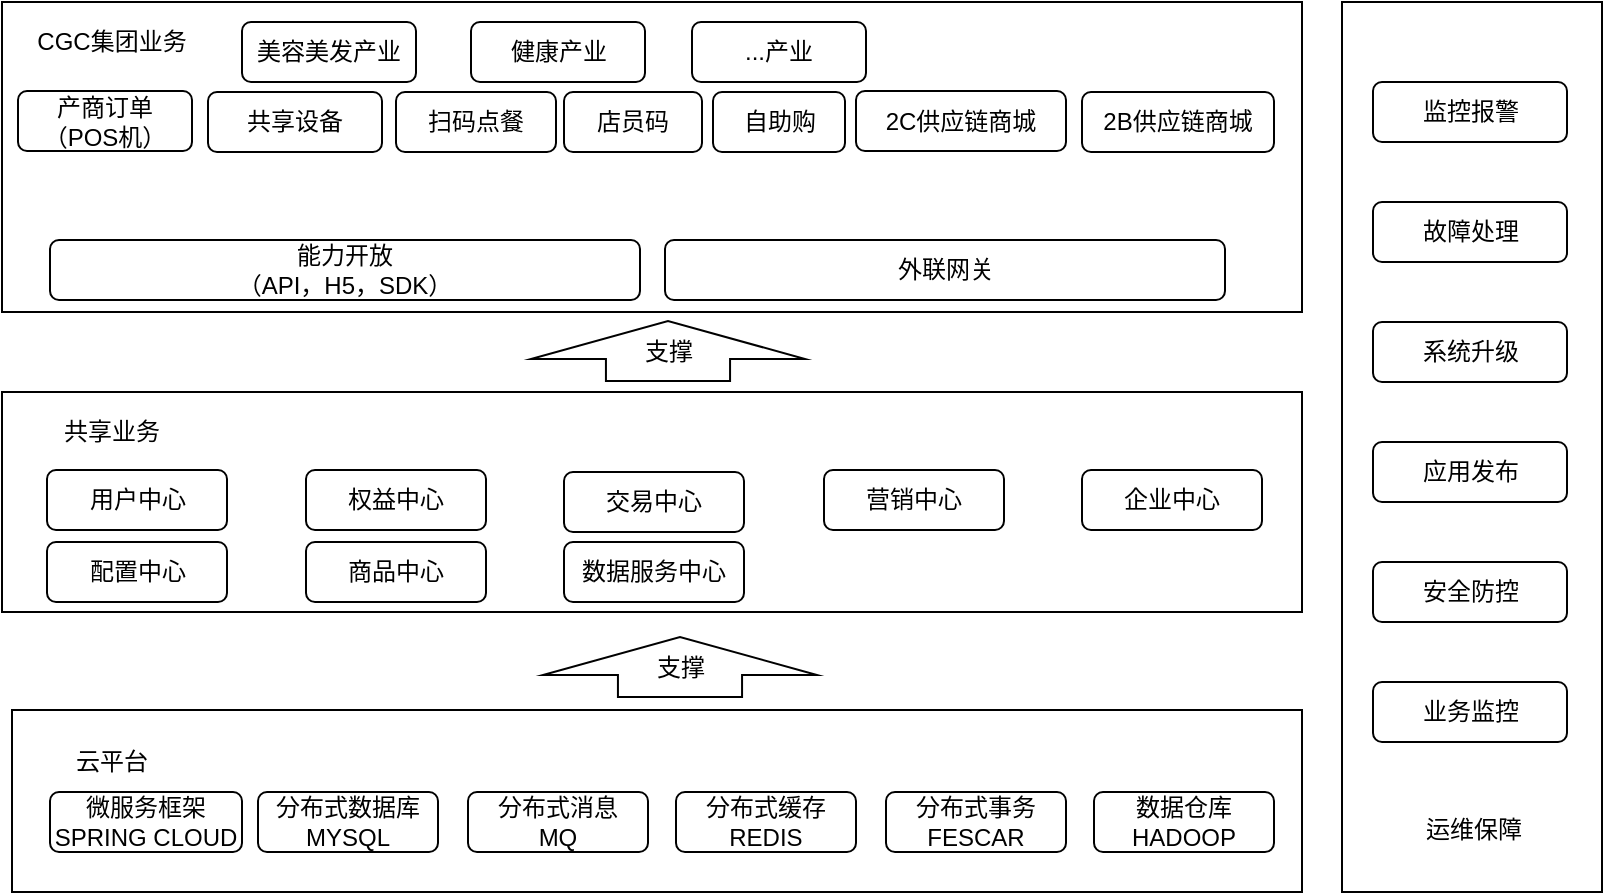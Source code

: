 <mxfile version="12.0.2" type="github" pages="5"><diagram id="RDssqycXmtN_udW76FSY" name="Page-1"><mxGraphModel dx="1038" dy="531" grid="1" gridSize="10" guides="1" tooltips="1" connect="1" arrows="1" fold="1" page="1" pageScale="1" pageWidth="827" pageHeight="1169" math="0" shadow="0"><root><mxCell id="0"/><mxCell id="1" parent="0"/><mxCell id="qFKwttBeiQTDOOdt8ZA--3" value="" style="rounded=0;whiteSpace=wrap;html=1;" parent="1" vertex="1"><mxGeometry x="15" y="379" width="645" height="91" as="geometry"/></mxCell><mxCell id="qFKwttBeiQTDOOdt8ZA--6" value="" style="rounded=0;whiteSpace=wrap;html=1;" parent="1" vertex="1"><mxGeometry x="680" y="25" width="130" height="445" as="geometry"/></mxCell><mxCell id="qFKwttBeiQTDOOdt8ZA--8" value="" style="rounded=0;whiteSpace=wrap;html=1;" parent="1" vertex="1"><mxGeometry x="10" y="25" width="650" height="155" as="geometry"/></mxCell><mxCell id="qFKwttBeiQTDOOdt8ZA--9" value="" style="rounded=0;whiteSpace=wrap;html=1;" parent="1" vertex="1"><mxGeometry x="10" y="220" width="650" height="110" as="geometry"/></mxCell><mxCell id="qFKwttBeiQTDOOdt8ZA--10" value="CGC集团业务" style="text;html=1;strokeColor=none;fillColor=none;align=center;verticalAlign=middle;whiteSpace=wrap;rounded=0;" parent="1" vertex="1"><mxGeometry x="10" y="35" width="110" height="20" as="geometry"/></mxCell><mxCell id="qFKwttBeiQTDOOdt8ZA--12" value="支撑" style="shape=singleArrow;direction=north;whiteSpace=wrap;html=1;arrowWidth=0.453;arrowSize=0.633;" parent="1" vertex="1"><mxGeometry x="274.5" y="184.5" width="137" height="30" as="geometry"/></mxCell><mxCell id="qFKwttBeiQTDOOdt8ZA--13" value="共享业务" style="text;html=1;strokeColor=none;fillColor=none;align=center;verticalAlign=middle;whiteSpace=wrap;rounded=0;" parent="1" vertex="1"><mxGeometry x="25" y="230" width="80" height="20" as="geometry"/></mxCell><mxCell id="qFKwttBeiQTDOOdt8ZA--14" value="支撑" style="shape=singleArrow;direction=north;whiteSpace=wrap;html=1;arrowWidth=0.453;arrowSize=0.633;" parent="1" vertex="1"><mxGeometry x="280.5" y="342.5" width="137" height="30" as="geometry"/></mxCell><mxCell id="qFKwttBeiQTDOOdt8ZA--15" value="运维保障" style="text;html=1;" parent="1" vertex="1"><mxGeometry x="720" y="425" width="70" height="30" as="geometry"/></mxCell><mxCell id="qFKwttBeiQTDOOdt8ZA--16" value="监控报警" style="rounded=1;whiteSpace=wrap;html=1;" parent="1" vertex="1"><mxGeometry x="695.5" y="65" width="97" height="30" as="geometry"/></mxCell><mxCell id="qFKwttBeiQTDOOdt8ZA--17" value="故障处理" style="rounded=1;whiteSpace=wrap;html=1;" parent="1" vertex="1"><mxGeometry x="695.5" y="125" width="97" height="30" as="geometry"/></mxCell><mxCell id="qFKwttBeiQTDOOdt8ZA--18" value="系统升级" style="rounded=1;whiteSpace=wrap;html=1;" parent="1" vertex="1"><mxGeometry x="695.5" y="185" width="97" height="30" as="geometry"/></mxCell><mxCell id="qFKwttBeiQTDOOdt8ZA--19" value="应用发布" style="rounded=1;whiteSpace=wrap;html=1;" parent="1" vertex="1"><mxGeometry x="695.5" y="245" width="97" height="30" as="geometry"/></mxCell><mxCell id="qFKwttBeiQTDOOdt8ZA--20" value="安全防控" style="rounded=1;whiteSpace=wrap;html=1;" parent="1" vertex="1"><mxGeometry x="695.5" y="305" width="97" height="30" as="geometry"/></mxCell><mxCell id="qFKwttBeiQTDOOdt8ZA--21" value="业务监控" style="rounded=1;whiteSpace=wrap;html=1;" parent="1" vertex="1"><mxGeometry x="695.5" y="365" width="97" height="30" as="geometry"/></mxCell><mxCell id="qFKwttBeiQTDOOdt8ZA--22" value="用户中心" style="rounded=1;whiteSpace=wrap;html=1;flipV=1;flipH=1;" parent="1" vertex="1"><mxGeometry x="32.5" y="259" width="90" height="30" as="geometry"/></mxCell><mxCell id="qFKwttBeiQTDOOdt8ZA--23" value="营销中心" style="rounded=1;whiteSpace=wrap;html=1;flipV=1;flipH=1;" parent="1" vertex="1"><mxGeometry x="421" y="259" width="90" height="30" as="geometry"/></mxCell><mxCell id="qFKwttBeiQTDOOdt8ZA--24" value="交易中心" style="rounded=1;whiteSpace=wrap;html=1;flipV=1;flipH=1;" parent="1" vertex="1"><mxGeometry x="291" y="260" width="90" height="30" as="geometry"/></mxCell><mxCell id="qFKwttBeiQTDOOdt8ZA--25" value="权益中心" style="rounded=1;whiteSpace=wrap;html=1;flipV=1;flipH=1;" parent="1" vertex="1"><mxGeometry x="162" y="259" width="90" height="30" as="geometry"/></mxCell><mxCell id="qFKwttBeiQTDOOdt8ZA--26" value="商品中心" style="rounded=1;whiteSpace=wrap;html=1;flipH=1;" parent="1" vertex="1"><mxGeometry x="162" y="295" width="90" height="30" as="geometry"/></mxCell><mxCell id="qFKwttBeiQTDOOdt8ZA--27" value="企业中心" style="rounded=1;whiteSpace=wrap;html=1;flipV=1;flipH=1;" parent="1" vertex="1"><mxGeometry x="550" y="259" width="90" height="30" as="geometry"/></mxCell><mxCell id="qFKwttBeiQTDOOdt8ZA--28" value="数据服务中心" style="rounded=1;whiteSpace=wrap;html=1;flipH=1;" parent="1" vertex="1"><mxGeometry x="291" y="295" width="90" height="30" as="geometry"/></mxCell><mxCell id="qFKwttBeiQTDOOdt8ZA--29" value="配置中心" style="rounded=1;whiteSpace=wrap;html=1;flipH=1;" parent="1" vertex="1"><mxGeometry x="32.5" y="295" width="90" height="30" as="geometry"/></mxCell><mxCell id="qFKwttBeiQTDOOdt8ZA--30" value="微服务框架&lt;br&gt;SPRING CLOUD" style="rounded=1;whiteSpace=wrap;html=1;" parent="1" vertex="1"><mxGeometry x="34" y="420" width="96" height="30" as="geometry"/></mxCell><mxCell id="qFKwttBeiQTDOOdt8ZA--31" value="分布式数据库&lt;br&gt;MYSQL" style="rounded=1;whiteSpace=wrap;html=1;" parent="1" vertex="1"><mxGeometry x="138" y="420" width="90" height="30" as="geometry"/></mxCell><mxCell id="qFKwttBeiQTDOOdt8ZA--32" value="分布式消息&lt;br&gt;MQ" style="rounded=1;whiteSpace=wrap;html=1;" parent="1" vertex="1"><mxGeometry x="243" y="420" width="90" height="30" as="geometry"/></mxCell><mxCell id="qFKwttBeiQTDOOdt8ZA--33" value="分布式缓存&lt;br&gt;REDIS" style="rounded=1;whiteSpace=wrap;html=1;" parent="1" vertex="1"><mxGeometry x="347" y="420" width="90" height="30" as="geometry"/></mxCell><mxCell id="qFKwttBeiQTDOOdt8ZA--34" value="分布式事务&lt;br&gt;FESCAR" style="rounded=1;whiteSpace=wrap;html=1;" parent="1" vertex="1"><mxGeometry x="452" y="420" width="90" height="30" as="geometry"/></mxCell><mxCell id="qFKwttBeiQTDOOdt8ZA--35" value="数据仓库&lt;br&gt;HADOOP" style="rounded=1;whiteSpace=wrap;html=1;" parent="1" vertex="1"><mxGeometry x="556" y="420" width="90" height="30" as="geometry"/></mxCell><mxCell id="qFKwttBeiQTDOOdt8ZA--36" value="能力开放&lt;br&gt;（API，H5，SDK）" style="rounded=1;whiteSpace=wrap;html=1;" parent="1" vertex="1"><mxGeometry x="34" y="144" width="295" height="30" as="geometry"/></mxCell><mxCell id="qFKwttBeiQTDOOdt8ZA--37" value="外联网关" style="rounded=1;whiteSpace=wrap;html=1;" parent="1" vertex="1"><mxGeometry x="341.5" y="144" width="280" height="30" as="geometry"/></mxCell><mxCell id="qFKwttBeiQTDOOdt8ZA--38" value="2C供应链商城" style="rounded=1;whiteSpace=wrap;html=1;flipH=0;" parent="1" vertex="1"><mxGeometry x="437" y="69.5" width="105" height="30" as="geometry"/></mxCell><mxCell id="qFKwttBeiQTDOOdt8ZA--39" value="自助购" style="rounded=1;whiteSpace=wrap;html=1;flipH=0;" parent="1" vertex="1"><mxGeometry x="365.5" y="70" width="66" height="30" as="geometry"/></mxCell><mxCell id="qFKwttBeiQTDOOdt8ZA--40" value="2B供应链商城" style="rounded=1;whiteSpace=wrap;html=1;flipH=0;" parent="1" vertex="1"><mxGeometry x="550" y="70" width="96" height="30" as="geometry"/></mxCell><mxCell id="qFKwttBeiQTDOOdt8ZA--41" value="共享设备" style="rounded=1;whiteSpace=wrap;html=1;flipH=0;" parent="1" vertex="1"><mxGeometry x="113" y="70" width="87" height="30" as="geometry"/></mxCell><mxCell id="qFKwttBeiQTDOOdt8ZA--42" value="云平台" style="text;html=1;strokeColor=none;fillColor=none;align=center;verticalAlign=middle;whiteSpace=wrap;rounded=0;" parent="1" vertex="1"><mxGeometry x="25" y="395" width="80" height="20" as="geometry"/></mxCell><mxCell id="qFKwttBeiQTDOOdt8ZA--44" value="产商订单&lt;br&gt;（POS机）" style="rounded=1;whiteSpace=wrap;html=1;flipH=0;" parent="1" vertex="1"><mxGeometry x="18" y="69.5" width="87" height="30" as="geometry"/></mxCell><mxCell id="qFKwttBeiQTDOOdt8ZA--46" value="扫码点餐" style="rounded=1;whiteSpace=wrap;html=1;flipH=0;" parent="1" vertex="1"><mxGeometry x="207" y="70" width="80" height="30" as="geometry"/></mxCell><mxCell id="qFKwttBeiQTDOOdt8ZA--47" value="店员码" style="rounded=1;whiteSpace=wrap;html=1;flipH=0;" parent="1" vertex="1"><mxGeometry x="291" y="70" width="69" height="30" as="geometry"/></mxCell><mxCell id="qFKwttBeiQTDOOdt8ZA--48" value="美容美发产业" style="rounded=1;whiteSpace=wrap;html=1;flipH=0;" parent="1" vertex="1"><mxGeometry x="130" y="35" width="87" height="30" as="geometry"/></mxCell><mxCell id="qFKwttBeiQTDOOdt8ZA--49" value="健康产业" style="rounded=1;whiteSpace=wrap;html=1;flipH=0;" parent="1" vertex="1"><mxGeometry x="244.5" y="35" width="87" height="30" as="geometry"/></mxCell><mxCell id="qFKwttBeiQTDOOdt8ZA--50" value="...产业" style="rounded=1;whiteSpace=wrap;html=1;flipH=0;" parent="1" vertex="1"><mxGeometry x="355" y="35" width="87" height="30" as="geometry"/></mxCell></root></mxGraphModel></diagram><diagram id="2oVfR8P9s9HYojLZZs-l" name="business"><mxGraphModel dx="1038" dy="531" grid="1" gridSize="10" guides="1" tooltips="1" connect="1" arrows="1" fold="1" page="1" pageScale="1" pageWidth="827" pageHeight="1169" math="0" shadow="0"><root><mxCell id="Q-yHnfp7TYYqer5pVdZX-0"/><mxCell id="Q-yHnfp7TYYqer5pVdZX-1" parent="Q-yHnfp7TYYqer5pVdZX-0"/><mxCell id="OKha1NW-2FUr5ipjB8QP-0" value="" style="rounded=0;whiteSpace=wrap;html=1;" parent="Q-yHnfp7TYYqer5pVdZX-1" vertex="1"><mxGeometry x="40" y="10" width="950" height="530" as="geometry"/></mxCell><mxCell id="Q-yHnfp7TYYqer5pVdZX-2" value="" style="rounded=0;whiteSpace=wrap;html=1;fillColor=#f8cecc;strokeColor=#b85450;" parent="Q-yHnfp7TYYqer5pVdZX-1" vertex="1"><mxGeometry x="40" y="10" width="950" height="150" as="geometry"/></mxCell><mxCell id="Q-yHnfp7TYYqer5pVdZX-4" value="" style="rounded=0;whiteSpace=wrap;html=1;fillColor=#f5f5f5;strokeColor=#666666;fontColor=#333333;" parent="Q-yHnfp7TYYqer5pVdZX-1" vertex="1"><mxGeometry x="40" y="170" width="950" height="250" as="geometry"/></mxCell><mxCell id="wZ08wT9Iz-eTNZSYDrpQ-166" value="" style="endArrow=classic;html=1;fontColor=#FFFFFF;entryX=0.5;entryY=0;entryDx=0;entryDy=0;exitX=0.5;exitY=1;exitDx=0;exitDy=0;strokeColor=#CCCCCC;" parent="Q-yHnfp7TYYqer5pVdZX-1" source="wZ08wT9Iz-eTNZSYDrpQ-3" target="wZ08wT9Iz-eTNZSYDrpQ-6" edge="1"><mxGeometry width="50" height="50" relative="1" as="geometry"><mxPoint x="195" y="160" as="sourcePoint"/><mxPoint x="233.066" y="235.221" as="targetPoint"/></mxGeometry></mxCell><mxCell id="Q-yHnfp7TYYqer5pVdZX-3" value="应用层" style="text;html=1;strokeColor=none;fillColor=none;align=center;verticalAlign=middle;whiteSpace=wrap;rounded=0;fontStyle=1" parent="Q-yHnfp7TYYqer5pVdZX-1" vertex="1"><mxGeometry x="50" y="60" width="20" height="60" as="geometry"/></mxCell><mxCell id="Q-yHnfp7TYYqer5pVdZX-5" value="共享业务服务能力层" style="text;html=1;strokeColor=none;fillColor=none;align=center;verticalAlign=middle;whiteSpace=wrap;rounded=0;fontStyle=1" parent="Q-yHnfp7TYYqer5pVdZX-1" vertex="1"><mxGeometry x="50" y="230" width="20" height="160" as="geometry"/></mxCell><mxCell id="Q-yHnfp7TYYqer5pVdZX-7" value="" style="rounded=0;whiteSpace=wrap;html=1;fillColor=#dae8fc;strokeColor=#6c8ebf;" parent="Q-yHnfp7TYYqer5pVdZX-1" vertex="1"><mxGeometry x="40" y="430" width="950" height="110" as="geometry"/></mxCell><mxCell id="Q-yHnfp7TYYqer5pVdZX-8" value="平台层" style="text;html=1;strokeColor=none;fillColor=none;align=center;verticalAlign=middle;whiteSpace=wrap;rounded=0;fontStyle=1" parent="Q-yHnfp7TYYqer5pVdZX-1" vertex="1"><mxGeometry x="50" y="450" width="20" height="70" as="geometry"/></mxCell><mxCell id="Q-yHnfp7TYYqer5pVdZX-9" value="中台技术支撑平台" style="rounded=1;whiteSpace=wrap;html=1;" parent="Q-yHnfp7TYYqer5pVdZX-1" vertex="1"><mxGeometry x="130" y="440" width="810" height="40" as="geometry"/></mxCell><mxCell id="Q-yHnfp7TYYqer5pVdZX-10" value="基础IaaS云服务" style="rounded=1;whiteSpace=wrap;html=1;" parent="Q-yHnfp7TYYqer5pVdZX-1" vertex="1"><mxGeometry x="130" y="490" width="810" height="40" as="geometry"/></mxCell><mxCell id="wZ08wT9Iz-eTNZSYDrpQ-3" value="" style="rounded=0;whiteSpace=wrap;html=1;" parent="Q-yHnfp7TYYqer5pVdZX-1" vertex="1"><mxGeometry x="80" y="100" width="230" height="55" as="geometry"/></mxCell><mxCell id="wZ08wT9Iz-eTNZSYDrpQ-4" value="" style="rounded=0;whiteSpace=wrap;html=1;" parent="Q-yHnfp7TYYqer5pVdZX-1" vertex="1"><mxGeometry x="313" y="100" width="185" height="55" as="geometry"/></mxCell><mxCell id="wZ08wT9Iz-eTNZSYDrpQ-5" value="" style="rounded=0;whiteSpace=wrap;html=1;" parent="Q-yHnfp7TYYqer5pVdZX-1" vertex="1"><mxGeometry x="500" y="101" width="240" height="55" as="geometry"/></mxCell><mxCell id="wZ08wT9Iz-eTNZSYDrpQ-11" value="产业联盟" style="text;html=1;strokeColor=none;fillColor=none;align=center;verticalAlign=middle;whiteSpace=wrap;rounded=0;" parent="Q-yHnfp7TYYqer5pVdZX-1" vertex="1"><mxGeometry x="83" y="116.5" width="30" height="20" as="geometry"/></mxCell><mxCell id="wZ08wT9Iz-eTNZSYDrpQ-12" value="供应链服务" style="text;html=1;strokeColor=none;fillColor=none;align=center;verticalAlign=middle;whiteSpace=wrap;rounded=0;" parent="Q-yHnfp7TYYqer5pVdZX-1" vertex="1"><mxGeometry x="312" y="120" width="40" height="20" as="geometry"/></mxCell><mxCell id="wZ08wT9Iz-eTNZSYDrpQ-13" value="供应链商城" style="text;html=1;strokeColor=none;fillColor=none;align=center;verticalAlign=middle;whiteSpace=wrap;rounded=0;" parent="Q-yHnfp7TYYqer5pVdZX-1" vertex="1"><mxGeometry x="500" y="119.5" width="40" height="20" as="geometry"/></mxCell><mxCell id="wZ08wT9Iz-eTNZSYDrpQ-17" value="绑定&lt;br&gt;会员" style="rounded=0;whiteSpace=wrap;html=1;fillColor=#ffe6cc;strokeColor=#d79b00;" parent="Q-yHnfp7TYYqer5pVdZX-1" vertex="1"><mxGeometry x="114" y="117" width="45" height="30" as="geometry"/></mxCell><mxCell id="wZ08wT9Iz-eTNZSYDrpQ-19" value="消费&lt;br&gt;订单" style="rounded=0;whiteSpace=wrap;html=1;fillColor=#ffe6cc;strokeColor=#d79b00;" parent="Q-yHnfp7TYYqer5pVdZX-1" vertex="1"><mxGeometry x="164" y="117" width="45" height="30" as="geometry"/></mxCell><mxCell id="wZ08wT9Iz-eTNZSYDrpQ-20" value="积分&lt;br&gt;抽奖" style="rounded=0;whiteSpace=wrap;html=1;fillColor=#ffe6cc;strokeColor=#d79b00;" parent="Q-yHnfp7TYYqer5pVdZX-1" vertex="1"><mxGeometry x="212.5" y="118" width="45" height="30" as="geometry"/></mxCell><mxCell id="wZ08wT9Iz-eTNZSYDrpQ-21" value="..." style="rounded=0;whiteSpace=wrap;html=1;fillColor=#ffe6cc;strokeColor=#d79b00;" parent="Q-yHnfp7TYYqer5pVdZX-1" vertex="1"><mxGeometry x="260" y="117.5" width="45" height="30" as="geometry"/></mxCell><mxCell id="wZ08wT9Iz-eTNZSYDrpQ-24" value="设备&lt;br&gt;管理" style="rounded=0;whiteSpace=wrap;html=1;fillColor=#ffe6cc;strokeColor=#d79b00;" parent="Q-yHnfp7TYYqer5pVdZX-1" vertex="1"><mxGeometry x="352" y="116.5" width="45" height="30" as="geometry"/></mxCell><mxCell id="wZ08wT9Iz-eTNZSYDrpQ-25" value="扫码&lt;br&gt;消费" style="rounded=0;whiteSpace=wrap;html=1;fillColor=#ffe6cc;strokeColor=#d79b00;" parent="Q-yHnfp7TYYqer5pVdZX-1" vertex="1"><mxGeometry x="402" y="116.5" width="45" height="30" as="geometry"/></mxCell><mxCell id="wZ08wT9Iz-eTNZSYDrpQ-27" value="..." style="rounded=0;whiteSpace=wrap;html=1;fillColor=#ffe6cc;strokeColor=#d79b00;" parent="Q-yHnfp7TYYqer5pVdZX-1" vertex="1"><mxGeometry x="450.5" y="117" width="45" height="30" as="geometry"/></mxCell><mxCell id="wZ08wT9Iz-eTNZSYDrpQ-36" value="" style="group" parent="Q-yHnfp7TYYqer5pVdZX-1" vertex="1" connectable="0"><mxGeometry x="554.5" y="25" width="35" height="83" as="geometry"/></mxCell><mxCell id="wZ08wT9Iz-eTNZSYDrpQ-28" value="" style="rounded=0;whiteSpace=wrap;html=1;strokeColor=#001DBC;fillColor=#0050ef;fontColor=#ffffff;" parent="wZ08wT9Iz-eTNZSYDrpQ-36" vertex="1"><mxGeometry y="3" width="35" height="70" as="geometry"/></mxCell><mxCell id="wZ08wT9Iz-eTNZSYDrpQ-29" value="" style="rounded=0;whiteSpace=wrap;html=1;strokeColor=#001DBC;fillColor=#0050ef;fontColor=#ffffff;" parent="wZ08wT9Iz-eTNZSYDrpQ-36" vertex="1"><mxGeometry x="7.5" y="73" width="20" height="10" as="geometry"/></mxCell><mxCell id="wZ08wT9Iz-eTNZSYDrpQ-30" value="2C&lt;br&gt;商城" style="text;html=1;strokeColor=none;fillColor=none;align=center;verticalAlign=middle;whiteSpace=wrap;rounded=0;fontColor=#FFFFFF;" parent="wZ08wT9Iz-eTNZSYDrpQ-36" vertex="1"><mxGeometry x="6" width="20" height="80" as="geometry"/></mxCell><mxCell id="wZ08wT9Iz-eTNZSYDrpQ-38" value="" style="group" parent="Q-yHnfp7TYYqer5pVdZX-1" vertex="1" connectable="0"><mxGeometry x="598" y="25" width="35" height="83" as="geometry"/></mxCell><mxCell id="wZ08wT9Iz-eTNZSYDrpQ-39" value="" style="rounded=0;whiteSpace=wrap;html=1;strokeColor=#001DBC;fillColor=#0050ef;fontColor=#ffffff;" parent="wZ08wT9Iz-eTNZSYDrpQ-38" vertex="1"><mxGeometry y="3" width="35" height="70" as="geometry"/></mxCell><mxCell id="wZ08wT9Iz-eTNZSYDrpQ-40" value="" style="rounded=0;whiteSpace=wrap;html=1;strokeColor=#001DBC;fillColor=#0050ef;fontColor=#ffffff;" parent="wZ08wT9Iz-eTNZSYDrpQ-38" vertex="1"><mxGeometry x="7.5" y="73" width="20" height="10" as="geometry"/></mxCell><mxCell id="wZ08wT9Iz-eTNZSYDrpQ-41" value="2B商城" style="text;html=1;strokeColor=none;fillColor=none;align=center;verticalAlign=middle;whiteSpace=wrap;rounded=0;fontColor=#FFFFFF;" parent="wZ08wT9Iz-eTNZSYDrpQ-38" vertex="1"><mxGeometry x="6" width="20" height="80" as="geometry"/></mxCell><mxCell id="wZ08wT9Iz-eTNZSYDrpQ-42" value="" style="group" parent="Q-yHnfp7TYYqer5pVdZX-1" vertex="1" connectable="0"><mxGeometry x="642.5" y="25" width="35" height="83" as="geometry"/></mxCell><mxCell id="wZ08wT9Iz-eTNZSYDrpQ-43" value="" style="rounded=0;whiteSpace=wrap;html=1;strokeColor=#001DBC;fillColor=#0050ef;fontColor=#ffffff;" parent="wZ08wT9Iz-eTNZSYDrpQ-42" vertex="1"><mxGeometry y="3" width="35" height="70" as="geometry"/></mxCell><mxCell id="wZ08wT9Iz-eTNZSYDrpQ-44" value="" style="rounded=0;whiteSpace=wrap;html=1;strokeColor=#001DBC;fillColor=#0050ef;fontColor=#ffffff;" parent="wZ08wT9Iz-eTNZSYDrpQ-42" vertex="1"><mxGeometry x="7.5" y="73" width="20" height="10" as="geometry"/></mxCell><mxCell id="wZ08wT9Iz-eTNZSYDrpQ-45" value="海外购" style="text;html=1;strokeColor=none;fillColor=none;align=center;verticalAlign=middle;whiteSpace=wrap;rounded=0;fontColor=#FFFFFF;" parent="wZ08wT9Iz-eTNZSYDrpQ-42" vertex="1"><mxGeometry x="6" width="20" height="80" as="geometry"/></mxCell><mxCell id="wZ08wT9Iz-eTNZSYDrpQ-46" value="" style="group" parent="Q-yHnfp7TYYqer5pVdZX-1" vertex="1" connectable="0"><mxGeometry x="685" y="25.5" width="35" height="83" as="geometry"/></mxCell><mxCell id="wZ08wT9Iz-eTNZSYDrpQ-47" value="" style="rounded=0;whiteSpace=wrap;html=1;strokeColor=#001DBC;fillColor=#0050ef;fontColor=#ffffff;" parent="wZ08wT9Iz-eTNZSYDrpQ-46" vertex="1"><mxGeometry y="3" width="35" height="70" as="geometry"/></mxCell><mxCell id="wZ08wT9Iz-eTNZSYDrpQ-48" value="" style="rounded=0;whiteSpace=wrap;html=1;strokeColor=#001DBC;fillColor=#0050ef;fontColor=#ffffff;" parent="wZ08wT9Iz-eTNZSYDrpQ-46" vertex="1"><mxGeometry x="7.5" y="73" width="20" height="10" as="geometry"/></mxCell><mxCell id="wZ08wT9Iz-eTNZSYDrpQ-49" value="..." style="text;html=1;strokeColor=none;fillColor=none;align=center;verticalAlign=middle;whiteSpace=wrap;rounded=0;fontColor=#FFFFFF;" parent="wZ08wT9Iz-eTNZSYDrpQ-46" vertex="1"><mxGeometry x="6" width="20" height="80" as="geometry"/></mxCell><mxCell id="wZ08wT9Iz-eTNZSYDrpQ-51" value="企业&lt;br&gt;入驻" style="rounded=0;whiteSpace=wrap;html=1;fillColor=#ffe6cc;strokeColor=#d79b00;" parent="Q-yHnfp7TYYqer5pVdZX-1" vertex="1"><mxGeometry x="540" y="116.5" width="45" height="30" as="geometry"/></mxCell><mxCell id="wZ08wT9Iz-eTNZSYDrpQ-52" value="商品&lt;br&gt;管理" style="rounded=0;whiteSpace=wrap;html=1;fillColor=#ffe6cc;strokeColor=#d79b00;" parent="Q-yHnfp7TYYqer5pVdZX-1" vertex="1"><mxGeometry x="590" y="116.5" width="45" height="30" as="geometry"/></mxCell><mxCell id="wZ08wT9Iz-eTNZSYDrpQ-53" value="采购&lt;br&gt;订单" style="rounded=0;whiteSpace=wrap;html=1;fillColor=#ffe6cc;strokeColor=#d79b00;" parent="Q-yHnfp7TYYqer5pVdZX-1" vertex="1"><mxGeometry x="640" y="116.5" width="45" height="30" as="geometry"/></mxCell><mxCell id="wZ08wT9Iz-eTNZSYDrpQ-54" value="..." style="rounded=0;whiteSpace=wrap;html=1;fillColor=#ffe6cc;strokeColor=#d79b00;" parent="Q-yHnfp7TYYqer5pVdZX-1" vertex="1"><mxGeometry x="690" y="116.5" width="45" height="30" as="geometry"/></mxCell><mxCell id="wZ08wT9Iz-eTNZSYDrpQ-89" value="" style="group" parent="Q-yHnfp7TYYqer5pVdZX-1" vertex="1" connectable="0"><mxGeometry x="362" y="23.5" width="35" height="83" as="geometry"/></mxCell><mxCell id="wZ08wT9Iz-eTNZSYDrpQ-90" value="" style="rounded=0;whiteSpace=wrap;html=1;strokeColor=#001DBC;fillColor=#0050ef;fontColor=#ffffff;" parent="wZ08wT9Iz-eTNZSYDrpQ-89" vertex="1"><mxGeometry y="3" width="35" height="70" as="geometry"/></mxCell><mxCell id="wZ08wT9Iz-eTNZSYDrpQ-91" value="" style="rounded=0;whiteSpace=wrap;html=1;strokeColor=#001DBC;fillColor=#0050ef;fontColor=#ffffff;" parent="wZ08wT9Iz-eTNZSYDrpQ-89" vertex="1"><mxGeometry x="7.5" y="73" width="20" height="10" as="geometry"/></mxCell><mxCell id="wZ08wT9Iz-eTNZSYDrpQ-92" value="智慧厨房" style="text;html=1;strokeColor=none;fillColor=none;align=center;verticalAlign=middle;whiteSpace=wrap;rounded=0;fontColor=#FFFFFF;" parent="wZ08wT9Iz-eTNZSYDrpQ-89" vertex="1"><mxGeometry x="6" width="20" height="80" as="geometry"/></mxCell><mxCell id="wZ08wT9Iz-eTNZSYDrpQ-93" value="" style="group" parent="Q-yHnfp7TYYqer5pVdZX-1" vertex="1" connectable="0"><mxGeometry x="410.5" y="24" width="35" height="83" as="geometry"/></mxCell><mxCell id="wZ08wT9Iz-eTNZSYDrpQ-94" value="" style="rounded=0;whiteSpace=wrap;html=1;strokeColor=#001DBC;fillColor=#0050ef;fontColor=#ffffff;" parent="wZ08wT9Iz-eTNZSYDrpQ-93" vertex="1"><mxGeometry y="3" width="35" height="70" as="geometry"/></mxCell><mxCell id="wZ08wT9Iz-eTNZSYDrpQ-95" value="" style="rounded=0;whiteSpace=wrap;html=1;strokeColor=#001DBC;fillColor=#0050ef;fontColor=#ffffff;" parent="wZ08wT9Iz-eTNZSYDrpQ-93" vertex="1"><mxGeometry x="7.5" y="73" width="20" height="10" as="geometry"/></mxCell><mxCell id="wZ08wT9Iz-eTNZSYDrpQ-96" value="健康能量仓" style="text;html=1;strokeColor=none;fillColor=none;align=center;verticalAlign=middle;whiteSpace=wrap;rounded=0;fontColor=#FFFFFF;" parent="wZ08wT9Iz-eTNZSYDrpQ-93" vertex="1"><mxGeometry x="6" width="20" height="80" as="geometry"/></mxCell><mxCell id="wZ08wT9Iz-eTNZSYDrpQ-101" value="" style="group" parent="Q-yHnfp7TYYqer5pVdZX-1" vertex="1" connectable="0"><mxGeometry x="458.5" y="24" width="35" height="83" as="geometry"/></mxCell><mxCell id="wZ08wT9Iz-eTNZSYDrpQ-102" value="" style="rounded=0;whiteSpace=wrap;html=1;strokeColor=#001DBC;fillColor=#0050ef;fontColor=#ffffff;" parent="wZ08wT9Iz-eTNZSYDrpQ-101" vertex="1"><mxGeometry y="3" width="35" height="70" as="geometry"/></mxCell><mxCell id="wZ08wT9Iz-eTNZSYDrpQ-103" value="" style="rounded=0;whiteSpace=wrap;html=1;strokeColor=#001DBC;fillColor=#0050ef;fontColor=#ffffff;" parent="wZ08wT9Iz-eTNZSYDrpQ-101" vertex="1"><mxGeometry x="7.5" y="73" width="20" height="10" as="geometry"/></mxCell><mxCell id="wZ08wT9Iz-eTNZSYDrpQ-104" value="..." style="text;html=1;strokeColor=none;fillColor=none;align=center;verticalAlign=middle;whiteSpace=wrap;rounded=0;fontColor=#FFFFFF;" parent="wZ08wT9Iz-eTNZSYDrpQ-101" vertex="1"><mxGeometry x="6" width="20" height="80" as="geometry"/></mxCell><mxCell id="wZ08wT9Iz-eTNZSYDrpQ-112" value="" style="group" parent="Q-yHnfp7TYYqer5pVdZX-1" vertex="1" connectable="0"><mxGeometry x="137.5" y="23.5" width="35" height="83" as="geometry"/></mxCell><mxCell id="wZ08wT9Iz-eTNZSYDrpQ-113" value="" style="rounded=0;whiteSpace=wrap;html=1;strokeColor=#001DBC;fillColor=#0050ef;fontColor=#ffffff;" parent="wZ08wT9Iz-eTNZSYDrpQ-112" vertex="1"><mxGeometry y="3" width="35" height="70" as="geometry"/></mxCell><mxCell id="wZ08wT9Iz-eTNZSYDrpQ-114" value="" style="rounded=0;whiteSpace=wrap;html=1;strokeColor=#001DBC;fillColor=#0050ef;fontColor=#ffffff;" parent="wZ08wT9Iz-eTNZSYDrpQ-112" vertex="1"><mxGeometry x="7.5" y="73" width="20" height="10" as="geometry"/></mxCell><mxCell id="wZ08wT9Iz-eTNZSYDrpQ-115" value="商超P&lt;br&gt;O&lt;br&gt;S" style="text;html=1;strokeColor=none;fillColor=none;align=center;verticalAlign=middle;whiteSpace=wrap;rounded=0;fontColor=#FFFFFF;" parent="wZ08wT9Iz-eTNZSYDrpQ-112" vertex="1"><mxGeometry x="6" width="20" height="80" as="geometry"/></mxCell><mxCell id="wZ08wT9Iz-eTNZSYDrpQ-116" value="" style="group" parent="Q-yHnfp7TYYqer5pVdZX-1" vertex="1" connectable="0"><mxGeometry x="181" y="23.5" width="35" height="83" as="geometry"/></mxCell><mxCell id="wZ08wT9Iz-eTNZSYDrpQ-117" value="" style="rounded=0;whiteSpace=wrap;html=1;strokeColor=#001DBC;fillColor=#0050ef;fontColor=#ffffff;" parent="wZ08wT9Iz-eTNZSYDrpQ-116" vertex="1"><mxGeometry y="3" width="35" height="70" as="geometry"/></mxCell><mxCell id="wZ08wT9Iz-eTNZSYDrpQ-118" value="" style="rounded=0;whiteSpace=wrap;html=1;strokeColor=#001DBC;fillColor=#0050ef;fontColor=#ffffff;" parent="wZ08wT9Iz-eTNZSYDrpQ-116" vertex="1"><mxGeometry x="7.5" y="73" width="20" height="10" as="geometry"/></mxCell><mxCell id="wZ08wT9Iz-eTNZSYDrpQ-119" value="自助购" style="text;html=1;strokeColor=none;fillColor=none;align=center;verticalAlign=middle;whiteSpace=wrap;rounded=0;fontColor=#FFFFFF;" parent="wZ08wT9Iz-eTNZSYDrpQ-116" vertex="1"><mxGeometry x="6" width="20" height="80" as="geometry"/></mxCell><mxCell id="wZ08wT9Iz-eTNZSYDrpQ-120" value="" style="group" parent="Q-yHnfp7TYYqer5pVdZX-1" vertex="1" connectable="0"><mxGeometry x="225.5" y="23.5" width="35" height="83" as="geometry"/></mxCell><mxCell id="wZ08wT9Iz-eTNZSYDrpQ-121" value="" style="rounded=0;whiteSpace=wrap;html=1;strokeColor=#001DBC;fillColor=#0050ef;fontColor=#ffffff;" parent="wZ08wT9Iz-eTNZSYDrpQ-120" vertex="1"><mxGeometry y="3" width="35" height="70" as="geometry"/></mxCell><mxCell id="wZ08wT9Iz-eTNZSYDrpQ-122" value="" style="rounded=0;whiteSpace=wrap;html=1;strokeColor=#001DBC;fillColor=#0050ef;fontColor=#ffffff;" parent="wZ08wT9Iz-eTNZSYDrpQ-120" vertex="1"><mxGeometry x="7.5" y="73" width="20" height="10" as="geometry"/></mxCell><mxCell id="wZ08wT9Iz-eTNZSYDrpQ-123" value="线上点餐" style="text;html=1;strokeColor=none;fillColor=none;align=center;verticalAlign=middle;whiteSpace=wrap;rounded=0;fontColor=#FFFFFF;" parent="wZ08wT9Iz-eTNZSYDrpQ-120" vertex="1"><mxGeometry x="6" width="20" height="80" as="geometry"/></mxCell><mxCell id="wZ08wT9Iz-eTNZSYDrpQ-124" value="" style="group" parent="Q-yHnfp7TYYqer5pVdZX-1" vertex="1" connectable="0"><mxGeometry x="268" y="24" width="35" height="83" as="geometry"/></mxCell><mxCell id="wZ08wT9Iz-eTNZSYDrpQ-125" value="" style="rounded=0;whiteSpace=wrap;html=1;strokeColor=#001DBC;fillColor=#0050ef;fontColor=#ffffff;" parent="wZ08wT9Iz-eTNZSYDrpQ-124" vertex="1"><mxGeometry y="3" width="35" height="70" as="geometry"/></mxCell><mxCell id="wZ08wT9Iz-eTNZSYDrpQ-126" value="" style="rounded=0;whiteSpace=wrap;html=1;strokeColor=#001DBC;fillColor=#0050ef;fontColor=#ffffff;" parent="wZ08wT9Iz-eTNZSYDrpQ-124" vertex="1"><mxGeometry x="7.5" y="73" width="20" height="10" as="geometry"/></mxCell><mxCell id="wZ08wT9Iz-eTNZSYDrpQ-127" value="..." style="text;html=1;strokeColor=none;fillColor=none;align=center;verticalAlign=middle;whiteSpace=wrap;rounded=0;fontColor=#FFFFFF;" parent="wZ08wT9Iz-eTNZSYDrpQ-124" vertex="1"><mxGeometry x="6" width="20" height="80" as="geometry"/></mxCell><mxCell id="wZ08wT9Iz-eTNZSYDrpQ-128" value="" style="rounded=0;whiteSpace=wrap;html=1;" parent="Q-yHnfp7TYYqer5pVdZX-1" vertex="1"><mxGeometry x="746" y="120" width="234" height="36" as="geometry"/></mxCell><mxCell id="wZ08wT9Iz-eTNZSYDrpQ-129" value="运营&lt;br&gt;后台" style="text;html=1;strokeColor=none;fillColor=none;align=center;verticalAlign=middle;whiteSpace=wrap;rounded=0;" parent="Q-yHnfp7TYYqer5pVdZX-1" vertex="1"><mxGeometry x="748" y="127.5" width="40" height="20" as="geometry"/></mxCell><mxCell id="wZ08wT9Iz-eTNZSYDrpQ-130" value="推广&lt;br&gt;助手" style="rounded=0;whiteSpace=wrap;html=1;fillColor=#ffe6cc;strokeColor=#d79b00;" parent="Q-yHnfp7TYYqer5pVdZX-1" vertex="1"><mxGeometry x="785.5" y="122.5" width="45" height="30" as="geometry"/></mxCell><mxCell id="wZ08wT9Iz-eTNZSYDrpQ-131" value="工单&lt;br&gt;系统" style="rounded=0;whiteSpace=wrap;html=1;fillColor=#ffe6cc;strokeColor=#d79b00;" parent="Q-yHnfp7TYYqer5pVdZX-1" vertex="1"><mxGeometry x="833.5" y="122.5" width="45" height="30" as="geometry"/></mxCell><mxCell id="wZ08wT9Iz-eTNZSYDrpQ-132" value="管理&lt;br&gt;后台" style="rounded=0;whiteSpace=wrap;html=1;fillColor=#ffe6cc;strokeColor=#d79b00;" parent="Q-yHnfp7TYYqer5pVdZX-1" vertex="1"><mxGeometry x="882" y="123" width="45" height="30" as="geometry"/></mxCell><mxCell id="wZ08wT9Iz-eTNZSYDrpQ-146" value="" style="rounded=0;whiteSpace=wrap;html=1;" parent="Q-yHnfp7TYYqer5pVdZX-1" vertex="1"><mxGeometry x="746" y="78" width="234" height="37" as="geometry"/></mxCell><mxCell id="wZ08wT9Iz-eTNZSYDrpQ-147" value="数据&lt;br&gt;中心" style="text;html=1;strokeColor=none;fillColor=none;align=center;verticalAlign=middle;whiteSpace=wrap;rounded=0;" parent="Q-yHnfp7TYYqer5pVdZX-1" vertex="1"><mxGeometry x="746.5" y="84" width="40" height="20" as="geometry"/></mxCell><mxCell id="wZ08wT9Iz-eTNZSYDrpQ-148" value="数据&lt;br&gt;大屏" style="rounded=0;whiteSpace=wrap;html=1;fillColor=#ffe6cc;strokeColor=#d79b00;" parent="Q-yHnfp7TYYqer5pVdZX-1" vertex="1"><mxGeometry x="785.5" y="81" width="45" height="30" as="geometry"/></mxCell><mxCell id="wZ08wT9Iz-eTNZSYDrpQ-149" value="智慧密钥" style="rounded=0;whiteSpace=wrap;html=1;fillColor=#ffe6cc;strokeColor=#d79b00;" parent="Q-yHnfp7TYYqer5pVdZX-1" vertex="1"><mxGeometry x="833.5" y="81" width="45" height="30" as="geometry"/></mxCell><mxCell id="wZ08wT9Iz-eTNZSYDrpQ-150" value="..." style="rounded=0;whiteSpace=wrap;html=1;fillColor=#ffe6cc;strokeColor=#d79b00;" parent="Q-yHnfp7TYYqer5pVdZX-1" vertex="1"><mxGeometry x="929.5" y="81" width="40" height="30" as="geometry"/></mxCell><mxCell id="wZ08wT9Iz-eTNZSYDrpQ-154" value="" style="rounded=0;whiteSpace=wrap;html=1;" parent="Q-yHnfp7TYYqer5pVdZX-1" vertex="1"><mxGeometry x="746" y="30" width="234" height="43" as="geometry"/></mxCell><mxCell id="wZ08wT9Iz-eTNZSYDrpQ-157" value="..." style="rounded=0;whiteSpace=wrap;html=1;fillColor=#ffe6cc;strokeColor=#d79b00;" parent="Q-yHnfp7TYYqer5pVdZX-1" vertex="1"><mxGeometry x="930" y="123" width="40" height="30" as="geometry"/></mxCell><mxCell id="wZ08wT9Iz-eTNZSYDrpQ-158" value="精准&lt;br&gt;营销" style="rounded=0;whiteSpace=wrap;html=1;fillColor=#ffe6cc;strokeColor=#d79b00;" parent="Q-yHnfp7TYYqer5pVdZX-1" vertex="1"><mxGeometry x="881.5" y="81" width="45" height="30" as="geometry"/></mxCell><mxCell id="wZ08wT9Iz-eTNZSYDrpQ-159" value="增值&lt;br&gt;应用" style="text;html=1;strokeColor=none;fillColor=none;align=center;verticalAlign=middle;whiteSpace=wrap;rounded=0;" parent="Q-yHnfp7TYYqer5pVdZX-1" vertex="1"><mxGeometry x="745" y="42" width="40" height="20" as="geometry"/></mxCell><mxCell id="wZ08wT9Iz-eTNZSYDrpQ-160" value="店员码" style="rounded=0;whiteSpace=wrap;html=1;fillColor=#ffe6cc;strokeColor=#d79b00;" parent="Q-yHnfp7TYYqer5pVdZX-1" vertex="1"><mxGeometry x="785.5" y="37" width="45" height="30" as="geometry"/></mxCell><mxCell id="wZ08wT9Iz-eTNZSYDrpQ-161" value="收钱码" style="rounded=0;whiteSpace=wrap;html=1;fillColor=#ffe6cc;strokeColor=#d79b00;" parent="Q-yHnfp7TYYqer5pVdZX-1" vertex="1"><mxGeometry x="833.5" y="37" width="45" height="30" as="geometry"/></mxCell><mxCell id="wZ08wT9Iz-eTNZSYDrpQ-162" value="..." style="rounded=0;whiteSpace=wrap;html=1;fillColor=#ffe6cc;strokeColor=#d79b00;" parent="Q-yHnfp7TYYqer5pVdZX-1" vertex="1"><mxGeometry x="929.5" y="37" width="40" height="30" as="geometry"/></mxCell><mxCell id="wZ08wT9Iz-eTNZSYDrpQ-163" value="企业通用卡" style="rounded=0;whiteSpace=wrap;html=1;fillColor=#ffe6cc;strokeColor=#d79b00;" parent="Q-yHnfp7TYYqer5pVdZX-1" vertex="1"><mxGeometry x="881.5" y="37" width="45" height="30" as="geometry"/></mxCell><mxCell id="wZ08wT9Iz-eTNZSYDrpQ-164" value="" style="endArrow=classic;html=1;fontColor=#FFFFFF;exitX=0.5;exitY=1;exitDx=0;exitDy=0;strokeColor=#CCCCCC;" parent="Q-yHnfp7TYYqer5pVdZX-1" source="wZ08wT9Iz-eTNZSYDrpQ-3" target="Q-yHnfp7TYYqer5pVdZX-11" edge="1"><mxGeometry width="50" height="50" relative="1" as="geometry"><mxPoint x="-10" y="670" as="sourcePoint"/><mxPoint x="40" y="620" as="targetPoint"/></mxGeometry></mxCell><mxCell id="wZ08wT9Iz-eTNZSYDrpQ-165" value="" style="endArrow=classic;html=1;fontColor=#FFFFFF;exitX=0.5;exitY=1;exitDx=0;exitDy=0;entryX=0.5;entryY=0;entryDx=0;entryDy=0;strokeColor=#CCCCCC;" parent="Q-yHnfp7TYYqer5pVdZX-1" source="wZ08wT9Iz-eTNZSYDrpQ-3" target="Q-yHnfp7TYYqer5pVdZX-12" edge="1"><mxGeometry width="50" height="50" relative="1" as="geometry"><mxPoint x="205" y="165" as="sourcePoint"/><mxPoint x="223.066" y="225.221" as="targetPoint"/></mxGeometry></mxCell><mxCell id="wZ08wT9Iz-eTNZSYDrpQ-167" value="" style="endArrow=classic;html=1;fontColor=#FFFFFF;entryX=0.5;entryY=0;entryDx=0;entryDy=0;exitX=0.5;exitY=1;exitDx=0;exitDy=0;strokeColor=#CCCCCC;" parent="Q-yHnfp7TYYqer5pVdZX-1" source="wZ08wT9Iz-eTNZSYDrpQ-3" target="GvqYWjDSKfGdZvGeICiS-0" edge="1"><mxGeometry width="50" height="50" relative="1" as="geometry"><mxPoint x="205" y="165" as="sourcePoint"/><mxPoint x="298" y="285" as="targetPoint"/></mxGeometry></mxCell><mxCell id="wZ08wT9Iz-eTNZSYDrpQ-168" value="" style="endArrow=classic;html=1;fontColor=#FFFFFF;entryX=0.5;entryY=0;entryDx=0;entryDy=0;exitX=0.5;exitY=1;exitDx=0;exitDy=0;strokeColor=#CCCCCC;" parent="Q-yHnfp7TYYqer5pVdZX-1" source="wZ08wT9Iz-eTNZSYDrpQ-3" target="GvqYWjDSKfGdZvGeICiS-1" edge="1"><mxGeometry width="50" height="50" relative="1" as="geometry"><mxPoint x="205" y="165" as="sourcePoint"/><mxPoint x="433" y="285" as="targetPoint"/></mxGeometry></mxCell><mxCell id="wZ08wT9Iz-eTNZSYDrpQ-169" value="" style="endArrow=classic;html=1;fontColor=#FFFFFF;entryX=0.5;entryY=0;entryDx=0;entryDy=0;exitX=0.5;exitY=1;exitDx=0;exitDy=0;strokeColor=#CCCCCC;" parent="Q-yHnfp7TYYqer5pVdZX-1" source="wZ08wT9Iz-eTNZSYDrpQ-3" target="Q-yHnfp7TYYqer5pVdZX-14" edge="1"><mxGeometry width="50" height="50" relative="1" as="geometry"><mxPoint x="205" y="165" as="sourcePoint"/><mxPoint x="583" y="225" as="targetPoint"/></mxGeometry></mxCell><mxCell id="wZ08wT9Iz-eTNZSYDrpQ-170" value="" style="endArrow=classic;html=1;fontColor=#FFFFFF;entryX=0.5;entryY=0;entryDx=0;entryDy=0;exitX=0.5;exitY=1;exitDx=0;exitDy=0;strokeColor=#CCCCCC;" parent="Q-yHnfp7TYYqer5pVdZX-1" source="wZ08wT9Iz-eTNZSYDrpQ-4" target="wZ08wT9Iz-eTNZSYDrpQ-153" edge="1"><mxGeometry width="50" height="50" relative="1" as="geometry"><mxPoint x="215" y="175" as="sourcePoint"/><mxPoint x="593" y="235" as="targetPoint"/></mxGeometry></mxCell><mxCell id="wZ08wT9Iz-eTNZSYDrpQ-171" value="" style="endArrow=classic;html=1;fontColor=#FFFFFF;entryX=0.5;entryY=0;entryDx=0;entryDy=0;exitX=0.5;exitY=1;exitDx=0;exitDy=0;strokeColor=#CCCCCC;" parent="Q-yHnfp7TYYqer5pVdZX-1" source="wZ08wT9Iz-eTNZSYDrpQ-4" target="Q-yHnfp7TYYqer5pVdZX-11" edge="1"><mxGeometry width="50" height="50" relative="1" as="geometry"><mxPoint x="225" y="185" as="sourcePoint"/><mxPoint x="603" y="245" as="targetPoint"/></mxGeometry></mxCell><mxCell id="wZ08wT9Iz-eTNZSYDrpQ-172" value="" style="endArrow=classic;html=1;fontColor=#FFFFFF;entryX=0.5;entryY=0;entryDx=0;entryDy=0;exitX=0.5;exitY=1;exitDx=0;exitDy=0;strokeColor=#CCCCCC;" parent="Q-yHnfp7TYYqer5pVdZX-1" source="wZ08wT9Iz-eTNZSYDrpQ-4" target="GvqYWjDSKfGdZvGeICiS-1" edge="1"><mxGeometry width="50" height="50" relative="1" as="geometry"><mxPoint x="410" y="160" as="sourcePoint"/><mxPoint x="613" y="255" as="targetPoint"/></mxGeometry></mxCell><mxCell id="wZ08wT9Iz-eTNZSYDrpQ-173" value="" style="endArrow=classic;html=1;fontColor=#FFFFFF;entryX=0.5;entryY=0;entryDx=0;entryDy=0;exitX=0.5;exitY=1;exitDx=0;exitDy=0;strokeColor=#CCCCCC;" parent="Q-yHnfp7TYYqer5pVdZX-1" source="wZ08wT9Iz-eTNZSYDrpQ-4" target="wZ08wT9Iz-eTNZSYDrpQ-0" edge="1"><mxGeometry width="50" height="50" relative="1" as="geometry"><mxPoint x="400" y="150" as="sourcePoint"/><mxPoint x="623" y="265" as="targetPoint"/></mxGeometry></mxCell><mxCell id="wZ08wT9Iz-eTNZSYDrpQ-174" value="" style="endArrow=classic;html=1;fontColor=#FFFFFF;entryX=0.5;entryY=0;entryDx=0;entryDy=0;exitX=0.5;exitY=1;exitDx=0;exitDy=0;strokeColor=#CCCCCC;" parent="Q-yHnfp7TYYqer5pVdZX-1" source="wZ08wT9Iz-eTNZSYDrpQ-0" target="Q-yHnfp7TYYqer5pVdZX-13" edge="1"><mxGeometry width="50" height="50" relative="1" as="geometry"><mxPoint x="400" y="160" as="sourcePoint"/><mxPoint x="633" y="275" as="targetPoint"/></mxGeometry></mxCell><mxCell id="wZ08wT9Iz-eTNZSYDrpQ-175" value="" style="endArrow=classic;html=1;fontColor=#FFFFFF;entryX=0.5;entryY=0;entryDx=0;entryDy=0;exitX=0.5;exitY=1;exitDx=0;exitDy=0;strokeColor=#CCCCCC;" parent="Q-yHnfp7TYYqer5pVdZX-1" source="wZ08wT9Iz-eTNZSYDrpQ-5" target="wZ08wT9Iz-eTNZSYDrpQ-2" edge="1"><mxGeometry width="50" height="50" relative="1" as="geometry"><mxPoint x="265" y="225" as="sourcePoint"/><mxPoint x="643" y="285" as="targetPoint"/></mxGeometry></mxCell><mxCell id="wZ08wT9Iz-eTNZSYDrpQ-176" value="" style="endArrow=classic;html=1;fontColor=#FFFFFF;exitX=0.5;exitY=1;exitDx=0;exitDy=0;strokeColor=#CCCCCC;" parent="Q-yHnfp7TYYqer5pVdZX-1" source="wZ08wT9Iz-eTNZSYDrpQ-5" target="wZ08wT9Iz-eTNZSYDrpQ-1" edge="1"><mxGeometry width="50" height="50" relative="1" as="geometry"><mxPoint x="590" y="160" as="sourcePoint"/><mxPoint x="653" y="295" as="targetPoint"/></mxGeometry></mxCell><mxCell id="wZ08wT9Iz-eTNZSYDrpQ-177" value="" style="endArrow=classic;html=1;fontColor=#FFFFFF;exitX=0.5;exitY=1;exitDx=0;exitDy=0;strokeColor=#CCCCCC;" parent="Q-yHnfp7TYYqer5pVdZX-1" source="wZ08wT9Iz-eTNZSYDrpQ-5" edge="1"><mxGeometry width="50" height="50" relative="1" as="geometry"><mxPoint x="285" y="245" as="sourcePoint"/><mxPoint x="874" y="215" as="targetPoint"/></mxGeometry></mxCell><mxCell id="wZ08wT9Iz-eTNZSYDrpQ-179" value="" style="endArrow=classic;html=1;fontColor=#FFFFFF;entryX=0.5;entryY=0;entryDx=0;entryDy=0;strokeColor=#CCCCCC;" parent="Q-yHnfp7TYYqer5pVdZX-1" target="wZ08wT9Iz-eTNZSYDrpQ-105" edge="1"><mxGeometry width="50" height="50" relative="1" as="geometry"><mxPoint x="620" y="160" as="sourcePoint"/><mxPoint x="635.397" y="345.002" as="targetPoint"/></mxGeometry></mxCell><mxCell id="wZ08wT9Iz-eTNZSYDrpQ-181" value="" style="endArrow=classic;html=1;fontColor=#FFFFFF;entryX=0.5;entryY=0;entryDx=0;entryDy=0;exitX=0.5;exitY=1;exitDx=0;exitDy=0;strokeColor=#CCCCCC;" parent="Q-yHnfp7TYYqer5pVdZX-1" source="wZ08wT9Iz-eTNZSYDrpQ-128" target="wZ08wT9Iz-eTNZSYDrpQ-151" edge="1"><mxGeometry width="50" height="50" relative="1" as="geometry"><mxPoint x="425.5" y="175" as="sourcePoint"/><mxPoint x="578" y="295" as="targetPoint"/></mxGeometry></mxCell><mxCell id="wZ08wT9Iz-eTNZSYDrpQ-182" value="" style="endArrow=classic;html=1;fontColor=#FFFFFF;entryX=0.5;entryY=0;entryDx=0;entryDy=0;exitX=0.5;exitY=1;exitDx=0;exitDy=0;strokeColor=#CCCCCC;" parent="Q-yHnfp7TYYqer5pVdZX-1" source="wZ08wT9Iz-eTNZSYDrpQ-128" target="wZ08wT9Iz-eTNZSYDrpQ-145" edge="1"><mxGeometry width="50" height="50" relative="1" as="geometry"><mxPoint x="435.5" y="185" as="sourcePoint"/><mxPoint x="588" y="305" as="targetPoint"/></mxGeometry></mxCell><mxCell id="wZ08wT9Iz-eTNZSYDrpQ-183" value="" style="endArrow=classic;html=1;fontColor=#FFFFFF;exitX=0.869;exitY=0.993;exitDx=0;exitDy=0;exitPerimeter=0;strokeColor=#CCCCCC;" parent="Q-yHnfp7TYYqer5pVdZX-1" source="Q-yHnfp7TYYqer5pVdZX-2" edge="1"><mxGeometry width="50" height="50" relative="1" as="geometry"><mxPoint x="856" y="160" as="sourcePoint"/><mxPoint x="870" y="220" as="targetPoint"/></mxGeometry></mxCell><mxCell id="wZ08wT9Iz-eTNZSYDrpQ-184" value="" style="endArrow=classic;html=1;fontColor=#FFFFFF;entryX=0.5;entryY=0;entryDx=0;entryDy=0;strokeColor=#CCCCCC;" parent="Q-yHnfp7TYYqer5pVdZX-1" target="wZ08wT9Iz-eTNZSYDrpQ-7" edge="1"><mxGeometry width="50" height="50" relative="1" as="geometry"><mxPoint x="860" y="160" as="sourcePoint"/><mxPoint x="608" y="325" as="targetPoint"/></mxGeometry></mxCell><mxCell id="wZ08wT9Iz-eTNZSYDrpQ-185" value="" style="endArrow=classic;html=1;fontColor=#FFFFFF;entryX=0.5;entryY=0;entryDx=0;entryDy=0;strokeColor=#CCCCCC;" parent="Q-yHnfp7TYYqer5pVdZX-1" target="Q-yHnfp7TYYqer5pVdZX-14" edge="1"><mxGeometry width="50" height="50" relative="1" as="geometry"><mxPoint x="618" y="160" as="sourcePoint"/><mxPoint x="618" y="335" as="targetPoint"/></mxGeometry></mxCell><mxCell id="Q-yHnfp7TYYqer5pVdZX-11" value="会员中心" style="ellipse;whiteSpace=wrap;html=1;" parent="Q-yHnfp7TYYqer5pVdZX-1" vertex="1"><mxGeometry x="179" y="215" width="80" height="40" as="geometry"/></mxCell><mxCell id="Q-yHnfp7TYYqer5pVdZX-12" value="订单中心" style="ellipse;whiteSpace=wrap;html=1;" parent="Q-yHnfp7TYYqer5pVdZX-1" vertex="1"><mxGeometry x="358" y="215" width="80" height="40" as="geometry"/></mxCell><mxCell id="Q-yHnfp7TYYqer5pVdZX-13" value="商品中心" style="ellipse;whiteSpace=wrap;html=1;" parent="Q-yHnfp7TYYqer5pVdZX-1" vertex="1"><mxGeometry x="292" y="331.5" width="80" height="40" as="geometry"/></mxCell><mxCell id="Q-yHnfp7TYYqer5pVdZX-14" value="营销中心" style="ellipse;whiteSpace=wrap;html=1;" parent="Q-yHnfp7TYYqer5pVdZX-1" vertex="1"><mxGeometry x="693" y="215" width="80" height="40" as="geometry"/></mxCell><mxCell id="GvqYWjDSKfGdZvGeICiS-0" value="通知中心" style="ellipse;whiteSpace=wrap;html=1;" parent="Q-yHnfp7TYYqer5pVdZX-1" vertex="1"><mxGeometry x="458.5" y="275.5" width="80" height="40" as="geometry"/></mxCell><mxCell id="wZ08wT9Iz-eTNZSYDrpQ-1" value="数据服务中心" style="ellipse;whiteSpace=wrap;html=1;" parent="Q-yHnfp7TYYqer5pVdZX-1" vertex="1"><mxGeometry x="533" y="335.5" width="80" height="40" as="geometry"/></mxCell><mxCell id="wZ08wT9Iz-eTNZSYDrpQ-2" value="搜索中心" style="ellipse;whiteSpace=wrap;html=1;" parent="Q-yHnfp7TYYqer5pVdZX-1" vertex="1"><mxGeometry x="168" y="335" width="80" height="40" as="geometry"/></mxCell><mxCell id="wZ08wT9Iz-eTNZSYDrpQ-6" value="积分中心" style="ellipse;whiteSpace=wrap;html=1;" parent="Q-yHnfp7TYYqer5pVdZX-1" vertex="1"><mxGeometry x="235.5" y="275.5" width="80" height="40" as="geometry"/></mxCell><mxCell id="wZ08wT9Iz-eTNZSYDrpQ-7" value="风控中心" style="ellipse;whiteSpace=wrap;html=1;" parent="Q-yHnfp7TYYqer5pVdZX-1" vertex="1"><mxGeometry x="653" y="335" width="80" height="40" as="geometry"/></mxCell><mxCell id="wZ08wT9Iz-eTNZSYDrpQ-105" value="合同中心" style="ellipse;whiteSpace=wrap;html=1;" parent="Q-yHnfp7TYYqer5pVdZX-1" vertex="1"><mxGeometry x="648" y="275" width="80" height="40" as="geometry"/></mxCell><mxCell id="wZ08wT9Iz-eTNZSYDrpQ-145" value="配置中心" style="ellipse;whiteSpace=wrap;html=1;" parent="Q-yHnfp7TYYqer5pVdZX-1" vertex="1"><mxGeometry x="765" y="335.5" width="80" height="40" as="geometry"/></mxCell><mxCell id="wZ08wT9Iz-eTNZSYDrpQ-151" value="工单中心" style="ellipse;whiteSpace=wrap;html=1;" parent="Q-yHnfp7TYYqer5pVdZX-1" vertex="1"><mxGeometry x="778" y="270" width="80" height="40" as="geometry"/></mxCell><mxCell id="wZ08wT9Iz-eTNZSYDrpQ-152" value="客服中心" style="ellipse;whiteSpace=wrap;html=1;" parent="Q-yHnfp7TYYqer5pVdZX-1" vertex="1"><mxGeometry x="833.5" y="215" width="80" height="40" as="geometry"/></mxCell><mxCell id="wZ08wT9Iz-eTNZSYDrpQ-153" value="设备中心" style="ellipse;whiteSpace=wrap;html=1;" parent="Q-yHnfp7TYYqer5pVdZX-1" vertex="1"><mxGeometry x="415.5" y="335.5" width="80" height="40" as="geometry"/></mxCell><mxCell id="wZ08wT9Iz-eTNZSYDrpQ-180" value="" style="endArrow=classic;html=1;fontColor=#FFFFFF;entryX=0.5;entryY=0;entryDx=0;entryDy=0;exitX=0.5;exitY=1;exitDx=0;exitDy=0;strokeColor=#CCCCCC;" parent="Q-yHnfp7TYYqer5pVdZX-1" source="wZ08wT9Iz-eTNZSYDrpQ-4" target="wZ08wT9Iz-eTNZSYDrpQ-7" edge="1"><mxGeometry width="50" height="50" relative="1" as="geometry"><mxPoint x="400" y="150" as="sourcePoint"/><mxPoint x="568" y="285" as="targetPoint"/></mxGeometry></mxCell><mxCell id="sZZcfb4HmMpedZW4L3DU-0" value="..." style="ellipse;whiteSpace=wrap;html=1;" parent="Q-yHnfp7TYYqer5pVdZX-1" vertex="1"><mxGeometry x="871.5" y="335.5" width="80" height="40" as="geometry"/></mxCell><mxCell id="wZ08wT9Iz-eTNZSYDrpQ-0" value="资产中心" style="ellipse;whiteSpace=wrap;html=1;" parent="Q-yHnfp7TYYqer5pVdZX-1" vertex="1"><mxGeometry x="351" y="273.5" width="80" height="40" as="geometry"/></mxCell><mxCell id="oywuJENkY-AF_oHxz8TK-0" value="" style="endArrow=classic;html=1;fontColor=#FFFFFF;entryX=0.5;entryY=0;entryDx=0;entryDy=0;exitX=0.5;exitY=1;exitDx=0;exitDy=0;strokeColor=#CCCCCC;" parent="Q-yHnfp7TYYqer5pVdZX-1" source="wZ08wT9Iz-eTNZSYDrpQ-5" target="wZ08wT9Iz-eTNZSYDrpQ-0" edge="1"><mxGeometry width="50" height="50" relative="1" as="geometry"><mxPoint x="620" y="156" as="sourcePoint"/><mxPoint x="332" y="331.5" as="targetPoint"/></mxGeometry></mxCell><mxCell id="NfVuP3HXHpSHbTI-cAMd-0" value="" style="endArrow=classic;html=1;fontColor=#FFFFFF;strokeColor=#CCCCCC;entryX=0.5;entryY=0;entryDx=0;entryDy=0;" parent="Q-yHnfp7TYYqer5pVdZX-1" target="GvqYWjDSKfGdZvGeICiS-0" edge="1"><mxGeometry width="50" height="50" relative="1" as="geometry"><mxPoint x="620" y="160" as="sourcePoint"/><mxPoint x="587.691" y="345.638" as="targetPoint"/></mxGeometry></mxCell><mxCell id="GvqYWjDSKfGdZvGeICiS-1" value="企业中心" style="ellipse;whiteSpace=wrap;html=1;" parent="Q-yHnfp7TYYqer5pVdZX-1" vertex="1"><mxGeometry x="533" y="215" width="80" height="40" as="geometry"/></mxCell></root></mxGraphModel></diagram><diagram id="IXudNk1eOKJc4H4xfZH7" name="tek"><mxGraphModel dx="1038" dy="531" grid="1" gridSize="10" guides="1" tooltips="1" connect="1" arrows="1" fold="1" page="1" pageScale="1" pageWidth="827" pageHeight="1169" math="0" shadow="0"><root><mxCell id="Dh3AhuN0mQYuFHsKJRU5-0"/><mxCell id="Dh3AhuN0mQYuFHsKJRU5-1" parent="Dh3AhuN0mQYuFHsKJRU5-0"/><mxCell id="ONVZU1AYQj5lghlQCR0A-4" value="" style="rounded=0;whiteSpace=wrap;html=1;strokeColor=#314354;fontColor=#ffffff;fillColor=#647687;" parent="Dh3AhuN0mQYuFHsKJRU5-1" vertex="1"><mxGeometry x="18" y="50" width="882" height="390" as="geometry"/></mxCell><mxCell id="H5BSULuXu8oHgOhROYUi-5" value="" style="rounded=0;whiteSpace=wrap;html=1;strokeColor=#9673a6;fillColor=#e1d5e7;" parent="Dh3AhuN0mQYuFHsKJRU5-1" vertex="1"><mxGeometry x="760" y="150" width="130" height="270" as="geometry"/></mxCell><mxCell id="ONVZU1AYQj5lghlQCR0A-0" value="服务网关" style="rounded=0;whiteSpace=wrap;html=1;strokeColor=none;fontColor=#ffffff;fillColor=#aa00ff;" parent="Dh3AhuN0mQYuFHsKJRU5-1" vertex="1"><mxGeometry x="30" y="100" width="110" height="50" as="geometry"/></mxCell><mxCell id="ONVZU1AYQj5lghlQCR0A-1" value="业务中台&amp;amp;&lt;br&gt;大数据中台" style="rounded=0;whiteSpace=wrap;html=1;strokeColor=none;fontColor=#ffffff;fillColor=#aa00ff;" parent="Dh3AhuN0mQYuFHsKJRU5-1" vertex="1"><mxGeometry x="30" y="160" width="110" height="140" as="geometry"/></mxCell><mxCell id="ONVZU1AYQj5lghlQCR0A-2" value="基础中间件" style="rounded=0;whiteSpace=wrap;html=1;strokeColor=none;fontColor=#ffffff;fillColor=#aa00ff;" parent="Dh3AhuN0mQYuFHsKJRU5-1" vertex="1"><mxGeometry x="30" y="320" width="110" height="60" as="geometry"/></mxCell><mxCell id="ONVZU1AYQj5lghlQCR0A-3" value="基础设施&lt;br&gt;IaaS" style="rounded=0;whiteSpace=wrap;html=1;strokeColor=none;fontColor=#ffffff;fillColor=#aa00ff;" parent="Dh3AhuN0mQYuFHsKJRU5-1" vertex="1"><mxGeometry x="30" y="390" width="110" height="50" as="geometry"/></mxCell><mxCell id="U9cfXE3Vzs1xK9U1vdzZ-7" value="" style="rounded=0;whiteSpace=wrap;html=1;strokeColor=#FFD966;fontColor=#FFFFFF;fillColor=#333333;dashed=1;" parent="Dh3AhuN0mQYuFHsKJRU5-1" vertex="1"><mxGeometry x="160" y="160" width="290" height="150" as="geometry"/></mxCell><mxCell id="U9cfXE3Vzs1xK9U1vdzZ-8" value="" style="rounded=0;whiteSpace=wrap;html=1;strokeColor=#FFD966;fontColor=#FFFFFF;fillColor=#333333;dashed=1;" parent="Dh3AhuN0mQYuFHsKJRU5-1" vertex="1"><mxGeometry x="460" y="160" width="290" height="150" as="geometry"/></mxCell><mxCell id="U9cfXE3Vzs1xK9U1vdzZ-12" value="&lt;span style=&quot;white-space: normal&quot;&gt;云服务器&lt;/span&gt;" style="rounded=0;whiteSpace=wrap;html=1;strokeColor=#FFD966;fontColor=#FFFFFF;fillColor=#333333;dashed=1;flipH=1;" parent="Dh3AhuN0mQYuFHsKJRU5-1" vertex="1"><mxGeometry x="224" y="395" width="90" height="40" as="geometry"/></mxCell><mxCell id="U9cfXE3Vzs1xK9U1vdzZ-13" value="&lt;span style=&quot;white-space: normal&quot;&gt;SLB&lt;/span&gt;" style="rounded=0;whiteSpace=wrap;html=1;strokeColor=#FFD966;fontColor=#FFFFFF;fillColor=#333333;dashed=1;flipH=1;" parent="Dh3AhuN0mQYuFHsKJRU5-1" vertex="1"><mxGeometry x="324" y="395" width="90" height="40" as="geometry"/></mxCell><mxCell id="U9cfXE3Vzs1xK9U1vdzZ-14" value="&lt;span style=&quot;white-space: normal&quot;&gt;OSS&lt;/span&gt;" style="rounded=0;whiteSpace=wrap;html=1;strokeColor=#FFD966;fontColor=#FFFFFF;fillColor=#333333;dashed=1;flipH=1;" parent="Dh3AhuN0mQYuFHsKJRU5-1" vertex="1"><mxGeometry x="424" y="395" width="90" height="40" as="geometry"/></mxCell><mxCell id="U9cfXE3Vzs1xK9U1vdzZ-16" value="业务中台" style="rounded=0;whiteSpace=wrap;html=1;strokeColor=none;fontColor=#ffffff;fillColor=#aa00ff;" parent="Dh3AhuN0mQYuFHsKJRU5-1" vertex="1"><mxGeometry x="160" y="160" width="290" height="30" as="geometry"/></mxCell><mxCell id="U9cfXE3Vzs1xK9U1vdzZ-17" value="大数据中台" style="rounded=0;whiteSpace=wrap;html=1;strokeColor=none;fontColor=#ffffff;fillColor=#aa00ff;" parent="Dh3AhuN0mQYuFHsKJRU5-1" vertex="1"><mxGeometry x="460" y="160" width="290" height="30" as="geometry"/></mxCell><mxCell id="U9cfXE3Vzs1xK9U1vdzZ-18" value="" style="rounded=0;whiteSpace=wrap;html=1;strokeColor=none;fontColor=#ffffff;fillColor=#aa00ff;" parent="Dh3AhuN0mQYuFHsKJRU5-1" vertex="1"><mxGeometry x="760" y="110" width="130" height="40" as="geometry"/></mxCell><mxCell id="1gGSxdQO1FxbHHl-pvcc-0" value="会员中心" style="rounded=0;whiteSpace=wrap;html=1;strokeColor=#FFD966;fontColor=#FFFFFF;fillColor=#333333;dashed=1;" parent="Dh3AhuN0mQYuFHsKJRU5-1" vertex="1"><mxGeometry x="167" y="200" width="80" height="30" as="geometry"/></mxCell><mxCell id="1gGSxdQO1FxbHHl-pvcc-1" value="交易中心" style="rounded=0;whiteSpace=wrap;html=1;strokeColor=#FFD966;fontColor=#FFFFFF;fillColor=#333333;dashed=1;" parent="Dh3AhuN0mQYuFHsKJRU5-1" vertex="1"><mxGeometry x="263" y="200" width="80" height="30" as="geometry"/></mxCell><mxCell id="1gGSxdQO1FxbHHl-pvcc-2" value="企业中心" style="rounded=0;whiteSpace=wrap;html=1;strokeColor=#FFD966;fontColor=#FFFFFF;fillColor=#333333;dashed=1;" parent="Dh3AhuN0mQYuFHsKJRU5-1" vertex="1"><mxGeometry x="359.5" y="200" width="80" height="30" as="geometry"/></mxCell><mxCell id="1gGSxdQO1FxbHHl-pvcc-3" value="营销中心" style="rounded=0;whiteSpace=wrap;html=1;strokeColor=#FFD966;fontColor=#FFFFFF;fillColor=#333333;dashed=1;" parent="Dh3AhuN0mQYuFHsKJRU5-1" vertex="1"><mxGeometry x="166" y="236" width="80" height="30" as="geometry"/></mxCell><mxCell id="1gGSxdQO1FxbHHl-pvcc-4" value="积分中心" style="rounded=0;whiteSpace=wrap;html=1;strokeColor=#FFD966;fontColor=#FFFFFF;fillColor=#333333;dashed=1;" parent="Dh3AhuN0mQYuFHsKJRU5-1" vertex="1"><mxGeometry x="262" y="236" width="80" height="30" as="geometry"/></mxCell><mxCell id="1gGSxdQO1FxbHHl-pvcc-5" value="资产中心" style="rounded=0;whiteSpace=wrap;html=1;strokeColor=#FFD966;fontColor=#FFFFFF;fillColor=#333333;dashed=1;" parent="Dh3AhuN0mQYuFHsKJRU5-1" vertex="1"><mxGeometry x="358.5" y="236" width="80" height="30" as="geometry"/></mxCell><mxCell id="1gGSxdQO1FxbHHl-pvcc-6" value="商品中心" style="rounded=0;whiteSpace=wrap;html=1;strokeColor=#FFD966;fontColor=#FFFFFF;fillColor=#333333;dashed=1;" parent="Dh3AhuN0mQYuFHsKJRU5-1" vertex="1"><mxGeometry x="165" y="274" width="80" height="30" as="geometry"/></mxCell><mxCell id="1gGSxdQO1FxbHHl-pvcc-7" value="设备中心" style="rounded=0;whiteSpace=wrap;html=1;strokeColor=#FFD966;fontColor=#FFFFFF;fillColor=#333333;dashed=1;" parent="Dh3AhuN0mQYuFHsKJRU5-1" vertex="1"><mxGeometry x="261" y="274" width="80" height="30" as="geometry"/></mxCell><mxCell id="1gGSxdQO1FxbHHl-pvcc-8" value="......" style="rounded=0;whiteSpace=wrap;html=1;strokeColor=#FFD966;fontColor=#FFFFFF;fillColor=#333333;dashed=1;" parent="Dh3AhuN0mQYuFHsKJRU5-1" vertex="1"><mxGeometry x="357.5" y="274" width="80" height="30" as="geometry"/></mxCell><mxCell id="YkDCqi6vh7REpsNzsVu--0" value="大数据采集&lt;br&gt;服务" style="rounded=0;whiteSpace=wrap;html=1;strokeColor=#FFD966;fontColor=#FFFFFF;fillColor=#333333;dashed=1;" parent="Dh3AhuN0mQYuFHsKJRU5-1" vertex="1"><mxGeometry x="470" y="200" width="80" height="30" as="geometry"/></mxCell><mxCell id="YkDCqi6vh7REpsNzsVu--1" value="大数据存储&lt;br&gt;服务" style="rounded=0;whiteSpace=wrap;html=1;strokeColor=#FFD966;fontColor=#FFFFFF;fillColor=#333333;dashed=1;" parent="Dh3AhuN0mQYuFHsKJRU5-1" vertex="1"><mxGeometry x="566" y="200" width="80" height="30" as="geometry"/></mxCell><mxCell id="YkDCqi6vh7REpsNzsVu--2" value="大数据&lt;br&gt;计算服务" style="rounded=0;whiteSpace=wrap;html=1;strokeColor=#FFD966;fontColor=#FFFFFF;fillColor=#333333;dashed=1;" parent="Dh3AhuN0mQYuFHsKJRU5-1" vertex="1"><mxGeometry x="662.5" y="200" width="80" height="30" as="geometry"/></mxCell><mxCell id="YkDCqi6vh7REpsNzsVu--3" value="大数据&lt;br&gt;搜索服务" style="rounded=0;whiteSpace=wrap;html=1;strokeColor=#FFD966;fontColor=#FFFFFF;fillColor=#333333;dashed=1;" parent="Dh3AhuN0mQYuFHsKJRU5-1" vertex="1"><mxGeometry x="662.5" y="240" width="80" height="30" as="geometry"/></mxCell><mxCell id="mdJlnjcKobRqAtjxeb_z-0" value="" style="rounded=0;whiteSpace=wrap;html=1;strokeColor=#FFD966;fontColor=#FFFFFF;fillColor=#333333;dashed=1;" parent="Dh3AhuN0mQYuFHsKJRU5-1" vertex="1"><mxGeometry x="760" y="175" width="60" height="245" as="geometry"/></mxCell><mxCell id="mdJlnjcKobRqAtjxeb_z-2" value="" style="rounded=0;whiteSpace=wrap;html=1;strokeColor=#FFD966;fontColor=#FFFFFF;fillColor=#333333;dashed=1;" parent="Dh3AhuN0mQYuFHsKJRU5-1" vertex="1"><mxGeometry x="826" y="175" width="60" height="245" as="geometry"/></mxCell><mxCell id="bNTz505btSpozWu9wXa8-0" value="数据可视化" style="rounded=0;whiteSpace=wrap;html=1;strokeColor=#FFD966;fontColor=#FFFFFF;fillColor=#333333;dashed=1;" parent="Dh3AhuN0mQYuFHsKJRU5-1" vertex="1"><mxGeometry x="566" y="240" width="80" height="30" as="geometry"/></mxCell><mxCell id="bNTz505btSpozWu9wXa8-1" value="画像分析" style="rounded=0;whiteSpace=wrap;html=1;strokeColor=#FFD966;fontColor=#FFFFFF;fillColor=#333333;dashed=1;" parent="Dh3AhuN0mQYuFHsKJRU5-1" vertex="1"><mxGeometry x="470" y="240" width="80" height="30" as="geometry"/></mxCell><mxCell id="bNTz505btSpozWu9wXa8-2" value="商品推荐&lt;br&gt;服务" style="rounded=0;whiteSpace=wrap;html=1;strokeColor=#FFD966;fontColor=#FFFFFF;fillColor=#333333;dashed=1;" parent="Dh3AhuN0mQYuFHsKJRU5-1" vertex="1"><mxGeometry x="470" y="274" width="80" height="30" as="geometry"/></mxCell><mxCell id="bNTz505btSpozWu9wXa8-3" value="风险控制&lt;br&gt;服务" style="rounded=0;whiteSpace=wrap;html=1;strokeColor=#FFD966;fontColor=#FFFFFF;fillColor=#333333;dashed=1;" parent="Dh3AhuN0mQYuFHsKJRU5-1" vertex="1"><mxGeometry x="565" y="274" width="80" height="30" as="geometry"/></mxCell><mxCell id="bNTz505btSpozWu9wXa8-4" value="......" style="rounded=0;whiteSpace=wrap;html=1;strokeColor=#FFD966;fontColor=#FFFFFF;fillColor=#333333;dashed=1;" parent="Dh3AhuN0mQYuFHsKJRU5-1" vertex="1"><mxGeometry x="662.5" y="274" width="80" height="30" as="geometry"/></mxCell><mxCell id="bNTz505btSpozWu9wXa8-5" value="CDN" style="rounded=0;whiteSpace=wrap;html=1;strokeColor=#FFD966;fontColor=#FFFFFF;fillColor=#333333;dashed=1;flipH=1;" parent="Dh3AhuN0mQYuFHsKJRU5-1" vertex="1"><mxGeometry x="529" y="395.5" width="90" height="40" as="geometry"/></mxCell><mxCell id="H5BSULuXu8oHgOhROYUi-0" value="" style="rounded=0;whiteSpace=wrap;html=1;strokeColor=#9673a6;fillColor=#e1d5e7;" parent="Dh3AhuN0mQYuFHsKJRU5-1" vertex="1"><mxGeometry x="150" y="100" width="606" height="50" as="geometry"/></mxCell><mxCell id="U9cfXE3Vzs1xK9U1vdzZ-2" value="&lt;span style=&quot;white-space: normal&quot;&gt;开发套件&amp;amp;框架&lt;/span&gt;" style="rounded=0;whiteSpace=wrap;html=1;strokeColor=#FFD966;fontColor=#FFFFFF;fillColor=#333333;dashed=1;" parent="Dh3AhuN0mQYuFHsKJRU5-1" vertex="1"><mxGeometry x="160" y="105" width="90" height="40" as="geometry"/></mxCell><mxCell id="U9cfXE3Vzs1xK9U1vdzZ-3" value="SDK" style="rounded=0;whiteSpace=wrap;html=1;strokeColor=#FFD966;fontColor=#FFFFFF;fillColor=#333333;dashed=1;" parent="Dh3AhuN0mQYuFHsKJRU5-1" vertex="1"><mxGeometry x="260" y="105" width="90" height="40" as="geometry"/></mxCell><mxCell id="U9cfXE3Vzs1xK9U1vdzZ-4" value="&lt;span style=&quot;white-space: normal&quot;&gt;API网关&lt;/span&gt;" style="rounded=0;whiteSpace=wrap;html=1;strokeColor=#FFD966;fontColor=#FFFFFF;fillColor=#333333;dashed=1;" parent="Dh3AhuN0mQYuFHsKJRU5-1" vertex="1"><mxGeometry x="360" y="105" width="90" height="40" as="geometry"/></mxCell><mxCell id="U9cfXE3Vzs1xK9U1vdzZ-5" value="&lt;span style=&quot;white-space: normal&quot;&gt;消息推送&lt;/span&gt;" style="rounded=0;whiteSpace=wrap;html=1;strokeColor=#FFD966;fontColor=#FFFFFF;fillColor=#333333;dashed=1;" parent="Dh3AhuN0mQYuFHsKJRU5-1" vertex="1"><mxGeometry x="460" y="105" width="90" height="40" as="geometry"/></mxCell><mxCell id="U9cfXE3Vzs1xK9U1vdzZ-6" value="规则引擎" style="rounded=0;whiteSpace=wrap;html=1;strokeColor=#FFD966;fontColor=#FFFFFF;fillColor=#333333;dashed=1;" parent="Dh3AhuN0mQYuFHsKJRU5-1" vertex="1"><mxGeometry x="560" y="105" width="90" height="40" as="geometry"/></mxCell><mxCell id="U9cfXE3Vzs1xK9U1vdzZ-9" value="&lt;span style=&quot;white-space: normal&quot;&gt;......&lt;/span&gt;" style="rounded=0;whiteSpace=wrap;html=1;strokeColor=#FFD966;fontColor=#FFFFFF;fillColor=#333333;dashed=1;" parent="Dh3AhuN0mQYuFHsKJRU5-1" vertex="1"><mxGeometry x="660" y="105" width="90" height="40" as="geometry"/></mxCell><mxCell id="H5BSULuXu8oHgOhROYUi-1" value="DevOps" style="text;html=1;strokeColor=none;fillColor=none;align=center;verticalAlign=middle;whiteSpace=wrap;rounded=0;fontColor=#FFFFFF;" parent="Dh3AhuN0mQYuFHsKJRU5-1" vertex="1"><mxGeometry x="800" y="120" width="40" height="20" as="geometry"/></mxCell><mxCell id="H5BSULuXu8oHgOhROYUi-2" value="" style="rounded=0;whiteSpace=wrap;html=1;strokeColor=#9673a6;fillColor=#e1d5e7;" parent="Dh3AhuN0mQYuFHsKJRU5-1" vertex="1"><mxGeometry x="150" y="322" width="606" height="57" as="geometry"/></mxCell><mxCell id="cMjWqRF4aGNoI879Zm18-0" value="&lt;span style=&quot;white-space: normal&quot;&gt;微服务框架&lt;br&gt;&lt;/span&gt;" style="rounded=0;whiteSpace=wrap;html=1;strokeColor=#FFD966;fontColor=#FFFFFF;fillColor=#333333;dashed=1;" parent="Dh3AhuN0mQYuFHsKJRU5-1" vertex="1"><mxGeometry x="160" y="330" width="90" height="43" as="geometry"/></mxCell><mxCell id="ySVLGc9fBft6EwvfE_-D-1" value="&lt;span style=&quot;white-space: normal&quot;&gt;分布式数据库&lt;/span&gt;" style="rounded=0;whiteSpace=wrap;html=1;strokeColor=#FFD966;fontColor=#FFFFFF;fillColor=#333333;dashed=1;" parent="Dh3AhuN0mQYuFHsKJRU5-1" vertex="1"><mxGeometry x="260" y="330" width="90" height="43" as="geometry"/></mxCell><mxCell id="1LJLt5xPkNS_cGSuY4z5-0" value="&lt;span style=&quot;white-space: normal&quot;&gt;消息队列&lt;/span&gt;" style="rounded=0;whiteSpace=wrap;html=1;strokeColor=#FFD966;fontColor=#FFFFFF;fillColor=#333333;dashed=1;" parent="Dh3AhuN0mQYuFHsKJRU5-1" vertex="1"><mxGeometry x="360" y="330" width="90" height="43" as="geometry"/></mxCell><mxCell id="YwxMldJs3aaarO-fiXCX-0" value="&lt;span style=&quot;white-space: normal&quot;&gt;分布式缓存&lt;/span&gt;" style="rounded=0;whiteSpace=wrap;html=1;strokeColor=#FFD966;fontColor=#FFFFFF;fillColor=#333333;dashed=1;" parent="Dh3AhuN0mQYuFHsKJRU5-1" vertex="1"><mxGeometry x="460" y="330" width="90" height="43" as="geometry"/></mxCell><mxCell id="U9cfXE3Vzs1xK9U1vdzZ-0" value="&lt;span style=&quot;white-space: normal&quot;&gt;分布式事务&lt;/span&gt;" style="rounded=0;whiteSpace=wrap;html=1;strokeColor=#FFD966;fontColor=#FFFFFF;fillColor=#333333;dashed=1;" parent="Dh3AhuN0mQYuFHsKJRU5-1" vertex="1"><mxGeometry x="560" y="330" width="90" height="43" as="geometry"/></mxCell><mxCell id="U9cfXE3Vzs1xK9U1vdzZ-1" value="数据仓库" style="rounded=0;whiteSpace=wrap;html=1;strokeColor=#FFD966;fontColor=#FFFFFF;fillColor=#333333;dashed=1;" parent="Dh3AhuN0mQYuFHsKJRU5-1" vertex="1"><mxGeometry x="660" y="330" width="90" height="43" as="geometry"/></mxCell><mxCell id="H5BSULuXu8oHgOhROYUi-3" value="......" style="rounded=0;whiteSpace=wrap;html=1;strokeColor=#FFD966;fontColor=#FFFFFF;fillColor=#333333;dashed=1;flipH=1;" parent="Dh3AhuN0mQYuFHsKJRU5-1" vertex="1"><mxGeometry x="640" y="395.5" width="90" height="40" as="geometry"/></mxCell><mxCell id="H5BSULuXu8oHgOhROYUi-4" value="" style="rounded=0;whiteSpace=wrap;html=1;strokeColor=#7700CC;fillColor=#aa00ff;fontColor=#ffffff;" parent="Dh3AhuN0mQYuFHsKJRU5-1" vertex="1"><mxGeometry x="29" y="53" width="862" height="40" as="geometry"/></mxCell><mxCell id="8E4kqmCpuPzuhpKvdpPv-0" value="产业联盟业务线" style="text;html=1;strokeColor=none;fillColor=none;align=center;verticalAlign=middle;whiteSpace=wrap;rounded=0;dashed=1;fontColor=#FFFFFF;" parent="Dh3AhuN0mQYuFHsKJRU5-1" vertex="1"><mxGeometry x="140" y="62" width="90" height="20" as="geometry"/></mxCell><mxCell id="8E4kqmCpuPzuhpKvdpPv-1" value="智慧服务业务线" style="text;html=1;strokeColor=none;fillColor=none;align=center;verticalAlign=middle;whiteSpace=wrap;rounded=0;dashed=1;fontColor=#FFFFFF;" parent="Dh3AhuN0mQYuFHsKJRU5-1" vertex="1"><mxGeometry x="260" y="62" width="90" height="20" as="geometry"/></mxCell><mxCell id="8E4kqmCpuPzuhpKvdpPv-2" value="供应链商城业务线" style="text;html=1;strokeColor=none;fillColor=none;align=center;verticalAlign=middle;whiteSpace=wrap;rounded=0;dashed=1;fontColor=#FFFFFF;" parent="Dh3AhuN0mQYuFHsKJRU5-1" vertex="1"><mxGeometry x="370" y="62" width="100" height="20" as="geometry"/></mxCell><mxCell id="8E4kqmCpuPzuhpKvdpPv-5" value="数据中心" style="text;html=1;strokeColor=none;fillColor=none;align=center;verticalAlign=middle;whiteSpace=wrap;rounded=0;dashed=1;fontColor=#FFFFFF;" parent="Dh3AhuN0mQYuFHsKJRU5-1" vertex="1"><mxGeometry x="575" y="62" width="70" height="20" as="geometry"/></mxCell><mxCell id="8E4kqmCpuPzuhpKvdpPv-6" value="运营后台" style="text;html=1;strokeColor=none;fillColor=none;align=center;verticalAlign=middle;whiteSpace=wrap;rounded=0;dashed=1;fontColor=#FFFFFF;" parent="Dh3AhuN0mQYuFHsKJRU5-1" vertex="1"><mxGeometry x="490" y="62" width="70" height="20" as="geometry"/></mxCell><mxCell id="gDtEeTdH7oxoYN9qekII-0" value="增值应用" style="text;html=1;strokeColor=none;fillColor=none;align=center;verticalAlign=middle;whiteSpace=wrap;rounded=0;dashed=1;fontColor=#FFFFFF;" parent="Dh3AhuN0mQYuFHsKJRU5-1" vertex="1"><mxGeometry x="670" y="62" width="70" height="20" as="geometry"/></mxCell><mxCell id="mdJlnjcKobRqAtjxeb_z-4" value="流程&lt;br&gt;管理" style="rounded=0;whiteSpace=wrap;html=1;strokeColor=#FFD966;fontColor=#FFFFFF;fillColor=#333333;dashed=1;" parent="Dh3AhuN0mQYuFHsKJRU5-1" vertex="1"><mxGeometry x="771" y="216" width="40" height="30" as="geometry"/></mxCell><mxCell id="TmoPLD02d9T9BZb9mdd3-2" value="代码&lt;br&gt;管理" style="rounded=0;whiteSpace=wrap;html=1;strokeColor=#FFD966;fontColor=#FFFFFF;fillColor=#333333;dashed=1;" parent="Dh3AhuN0mQYuFHsKJRU5-1" vertex="1"><mxGeometry x="770" y="254" width="40" height="30" as="geometry"/></mxCell><mxCell id="TmoPLD02d9T9BZb9mdd3-3" value="部署&lt;br&gt;管理" style="rounded=0;whiteSpace=wrap;html=1;strokeColor=#FFD966;fontColor=#FFFFFF;fillColor=#333333;dashed=1;" parent="Dh3AhuN0mQYuFHsKJRU5-1" vertex="1"><mxGeometry x="769" y="295" width="40" height="30" as="geometry"/></mxCell><mxCell id="TmoPLD02d9T9BZb9mdd3-4" value="容器&lt;br&gt;管理" style="rounded=0;whiteSpace=wrap;html=1;strokeColor=#FFD966;fontColor=#FFFFFF;fillColor=#333333;dashed=1;" parent="Dh3AhuN0mQYuFHsKJRU5-1" vertex="1"><mxGeometry x="769" y="336" width="40" height="30" as="geometry"/></mxCell><mxCell id="TmoPLD02d9T9BZb9mdd3-5" value="......" style="rounded=0;whiteSpace=wrap;html=1;strokeColor=#FFD966;fontColor=#FFFFFF;fillColor=#333333;dashed=1;" parent="Dh3AhuN0mQYuFHsKJRU5-1" vertex="1"><mxGeometry x="769" y="375" width="40" height="30" as="geometry"/></mxCell><mxCell id="TmoPLD02d9T9BZb9mdd3-7" value="监控&lt;br&gt;报警" style="rounded=0;whiteSpace=wrap;html=1;strokeColor=#FFD966;fontColor=#FFFFFF;fillColor=#333333;dashed=1;" parent="Dh3AhuN0mQYuFHsKJRU5-1" vertex="1"><mxGeometry x="837" y="216" width="40" height="30" as="geometry"/></mxCell><mxCell id="TmoPLD02d9T9BZb9mdd3-8" value="故障&lt;br&gt;处理" style="rounded=0;whiteSpace=wrap;html=1;strokeColor=#FFD966;fontColor=#FFFFFF;fillColor=#333333;dashed=1;" parent="Dh3AhuN0mQYuFHsKJRU5-1" vertex="1"><mxGeometry x="836" y="254" width="40" height="30" as="geometry"/></mxCell><mxCell id="TmoPLD02d9T9BZb9mdd3-9" value="系统&lt;br&gt;升级" style="rounded=0;whiteSpace=wrap;html=1;strokeColor=#FFD966;fontColor=#FFFFFF;fillColor=#333333;dashed=1;" parent="Dh3AhuN0mQYuFHsKJRU5-1" vertex="1"><mxGeometry x="835" y="295" width="40" height="30" as="geometry"/></mxCell><mxCell id="TmoPLD02d9T9BZb9mdd3-10" value="安全&lt;br&gt;防控" style="rounded=0;whiteSpace=wrap;html=1;strokeColor=#FFD966;fontColor=#FFFFFF;fillColor=#333333;dashed=1;" parent="Dh3AhuN0mQYuFHsKJRU5-1" vertex="1"><mxGeometry x="835" y="336" width="40" height="30" as="geometry"/></mxCell><mxCell id="TmoPLD02d9T9BZb9mdd3-11" value="......" style="rounded=0;whiteSpace=wrap;html=1;strokeColor=#FFD966;fontColor=#FFFFFF;fillColor=#333333;dashed=1;" parent="Dh3AhuN0mQYuFHsKJRU5-1" vertex="1"><mxGeometry x="835" y="375" width="40" height="30" as="geometry"/></mxCell><mxCell id="mdJlnjcKobRqAtjxeb_z-1" value="前台&lt;br&gt;业务" style="rounded=0;whiteSpace=wrap;html=1;strokeColor=none;fontColor=#ffffff;fillColor=#aa00ff;" parent="Dh3AhuN0mQYuFHsKJRU5-1" vertex="1"><mxGeometry x="760" y="175" width="60" height="35" as="geometry"/></mxCell><mxCell id="mdJlnjcKobRqAtjxeb_z-3" value="后台&lt;br&gt;业务" style="rounded=0;whiteSpace=wrap;html=1;strokeColor=none;fontColor=#ffffff;fillColor=#aa00ff;" parent="Dh3AhuN0mQYuFHsKJRU5-1" vertex="1"><mxGeometry x="826" y="175" width="60" height="35" as="geometry"/></mxCell></root></mxGraphModel></diagram><diagram id="COcQsSb4ZsknOWn3eONr" name="business-c"><mxGraphModel dx="1038" dy="531" grid="1" gridSize="10" guides="1" tooltips="1" connect="1" arrows="1" fold="1" page="1" pageScale="1" pageWidth="827" pageHeight="1169" math="0" shadow="0"><root><mxCell id="oyLsCzo_Bzl6gf5mbtBH-0"/><mxCell id="oyLsCzo_Bzl6gf5mbtBH-1" parent="oyLsCzo_Bzl6gf5mbtBH-0"/><mxCell id="UJC1uke-9YvQ0L_Chz6D-1" value="" style="rounded=0;whiteSpace=wrap;html=1;dashed=1;strokeColor=#FFD966;fillColor=#333333;fontColor=#FFFFFF;" parent="oyLsCzo_Bzl6gf5mbtBH-1" vertex="1"><mxGeometry x="13" width="917" height="490" as="geometry"/></mxCell><mxCell id="UJC1uke-9YvQ0L_Chz6D-2" value="基础设施" style="rounded=0;whiteSpace=wrap;html=1;fillColor=#f0a30a;strokeColor=#BD7000;fontColor=#ffffff;" parent="oyLsCzo_Bzl6gf5mbtBH-1" vertex="1"><mxGeometry x="15" y="450" width="90" height="30" as="geometry"/></mxCell><mxCell id="UJC1uke-9YvQ0L_Chz6D-3" value="IAAS（华为云）" style="rounded=0;whiteSpace=wrap;html=1;fillColor=#B3B3B3;strokeColor=#314354;fontColor=#ffffff;" parent="oyLsCzo_Bzl6gf5mbtBH-1" vertex="1"><mxGeometry x="110" y="450" width="640" height="30" as="geometry"/></mxCell><mxCell id="UJC1uke-9YvQ0L_Chz6D-4" value="基础中间件" style="rounded=0;whiteSpace=wrap;html=1;fillColor=#f0a30a;strokeColor=#BD7000;fontColor=#ffffff;" parent="oyLsCzo_Bzl6gf5mbtBH-1" vertex="1"><mxGeometry x="15" y="380" width="90" height="60" as="geometry"/></mxCell><mxCell id="UJC1uke-9YvQ0L_Chz6D-5" value="微服务框架&lt;br&gt;SPRING CLOUD" style="rounded=0;whiteSpace=wrap;html=1;fillColor=#333333;strokeColor=#B3B3B3;fontColor=#ffffff;" parent="oyLsCzo_Bzl6gf5mbtBH-1" vertex="1"><mxGeometry x="110" y="380" width="100" height="60" as="geometry"/></mxCell><mxCell id="pCyUnxC9gYpHXsPfT1Gw-1" value="分布式数据库&lt;br&gt;MYSQL" style="rounded=0;whiteSpace=wrap;html=1;fillColor=#333333;strokeColor=#B3B3B3;fontColor=#ffffff;" parent="oyLsCzo_Bzl6gf5mbtBH-1" vertex="1"><mxGeometry x="228" y="380" width="100" height="60" as="geometry"/></mxCell><mxCell id="-7_O2t4etsmE0zTUhggT-0" value="分布式消息队列&lt;br&gt;RabbitMQ" style="rounded=0;whiteSpace=wrap;html=1;fillColor=#333333;strokeColor=#B3B3B3;fontColor=#ffffff;" parent="oyLsCzo_Bzl6gf5mbtBH-1" vertex="1"><mxGeometry x="346" y="380" width="100" height="60" as="geometry"/></mxCell><mxCell id="65HIKHMtne1vzWaKhbF--0" value="分布式缓存&lt;br&gt;Redis" style="rounded=0;whiteSpace=wrap;html=1;fillColor=#333333;strokeColor=#B3B3B3;fontColor=#ffffff;" parent="oyLsCzo_Bzl6gf5mbtBH-1" vertex="1"><mxGeometry x="464" y="380" width="100" height="60" as="geometry"/></mxCell><mxCell id="65HIKHMtne1vzWaKhbF--1" value="分布式事务&lt;br&gt;FESCAR" style="rounded=0;whiteSpace=wrap;html=1;fillColor=#333333;strokeColor=#B3B3B3;fontColor=#ffffff;" parent="oyLsCzo_Bzl6gf5mbtBH-1" vertex="1"><mxGeometry x="582" y="380" width="100" height="60" as="geometry"/></mxCell><mxCell id="yRHAgVctN_HN6uwoohbb-0" value="......" style="rounded=0;whiteSpace=wrap;html=1;fillColor=#333333;strokeColor=#B3B3B3;fontColor=#ffffff;" parent="oyLsCzo_Bzl6gf5mbtBH-1" vertex="1"><mxGeometry x="700" y="380" width="50" height="60" as="geometry"/></mxCell><mxCell id="LcsymWEcrUy8aCJiXm-r-0" value="业务中台" style="rounded=0;whiteSpace=wrap;html=1;fillColor=#f0a30a;strokeColor=#BD7000;fontColor=#ffffff;" parent="oyLsCzo_Bzl6gf5mbtBH-1" vertex="1"><mxGeometry x="15" y="150" width="90" height="220" as="geometry"/></mxCell><mxCell id="LcsymWEcrUy8aCJiXm-r-1" value="业务应用" style="rounded=0;whiteSpace=wrap;html=1;fillColor=#f0a30a;strokeColor=#BD7000;fontColor=#ffffff;" parent="oyLsCzo_Bzl6gf5mbtBH-1" vertex="1"><mxGeometry x="15" y="70" width="90" height="70" as="geometry"/></mxCell><mxCell id="CY0OZGq9y1N84-fDUii1-0" value="" style="rounded=0;whiteSpace=wrap;html=1;strokeColor=#B3B3B3;fillColor=#B3B3B3;" parent="oyLsCzo_Bzl6gf5mbtBH-1" vertex="1"><mxGeometry x="793" y="81" width="120" height="185" as="geometry"/></mxCell><mxCell id="CY0OZGq9y1N84-fDUii1-1" value="第三方系统" style="text;html=1;strokeColor=none;fillColor=none;align=center;verticalAlign=middle;whiteSpace=wrap;rounded=0;" parent="oyLsCzo_Bzl6gf5mbtBH-1" vertex="1"><mxGeometry x="813" y="86" width="80" height="20" as="geometry"/></mxCell><mxCell id="CY0OZGq9y1N84-fDUii1-2" value="" style="rounded=0;whiteSpace=wrap;html=1;strokeColor=#314354;fillColor=#647687;fontColor=#ffffff;" parent="oyLsCzo_Bzl6gf5mbtBH-1" vertex="1"><mxGeometry x="793" y="276" width="120" height="200" as="geometry"/></mxCell><mxCell id="CY0OZGq9y1N84-fDUii1-3" value="2B端后台" style="text;html=1;strokeColor=none;fillColor=none;align=center;verticalAlign=middle;whiteSpace=wrap;rounded=0;direction=south;fontColor=#FFFFFF;" parent="oyLsCzo_Bzl6gf5mbtBH-1" vertex="1"><mxGeometry x="808" y="284" width="85" height="10" as="geometry"/></mxCell><mxCell id="CY0OZGq9y1N84-fDUii1-4" value="交易来源" style="rounded=0;whiteSpace=wrap;html=1;fillColor=#f0a30a;strokeColor=#BD7000;fontColor=#ffffff;" parent="oyLsCzo_Bzl6gf5mbtBH-1" vertex="1"><mxGeometry x="15" y="10" width="90" height="50" as="geometry"/></mxCell><mxCell id="CY0OZGq9y1N84-fDUii1-5" value="" style="rounded=0;whiteSpace=wrap;html=1;fillColor=#60a917;strokeColor=#2D7600;fontColor=#ffffff;" parent="oyLsCzo_Bzl6gf5mbtBH-1" vertex="1"><mxGeometry x="110" y="10" width="370" height="48" as="geometry"/></mxCell><mxCell id="CY0OZGq9y1N84-fDUii1-6" value="手机端" style="rounded=0;whiteSpace=wrap;html=1;fillColor=#dae8fc;strokeColor=#6c8ebf;" parent="oyLsCzo_Bzl6gf5mbtBH-1" vertex="1"><mxGeometry x="299" y="30" width="79" height="19" as="geometry"/></mxCell><mxCell id="CY0OZGq9y1N84-fDUii1-8" value="智能终端" style="rounded=0;whiteSpace=wrap;html=1;fillColor=#dae8fc;strokeColor=#6c8ebf;" parent="oyLsCzo_Bzl6gf5mbtBH-1" vertex="1"><mxGeometry x="390" y="30" width="79" height="19" as="geometry"/></mxCell><mxCell id="CY0OZGq9y1N84-fDUii1-9" value="" style="rounded=0;whiteSpace=wrap;html=1;strokeColor=#005700;fillColor=#008a00;fontColor=#ffffff;" parent="oyLsCzo_Bzl6gf5mbtBH-1" vertex="1"><mxGeometry x="490" y="10" width="350" height="50" as="geometry"/></mxCell><mxCell id="CY0OZGq9y1N84-fDUii1-10" value="&lt;font color=&quot;#ffffff&quot;&gt;合作伙伴企业&lt;/font&gt;" style="text;html=1;strokeColor=none;fillColor=none;align=center;verticalAlign=middle;whiteSpace=wrap;rounded=0;" parent="oyLsCzo_Bzl6gf5mbtBH-1" vertex="1"><mxGeometry x="612" y="10" width="80" height="20" as="geometry"/></mxCell><mxCell id="CY0OZGq9y1N84-fDUii1-11" value="企业云商城" style="rounded=0;whiteSpace=wrap;html=1;fillColor=#d5e8d4;strokeColor=#82b366;" parent="oyLsCzo_Bzl6gf5mbtBH-1" vertex="1"><mxGeometry x="500" y="30" width="100" height="29" as="geometry"/></mxCell><mxCell id="hShMVx42gsELAwh0gViW-0" value="供应链系统" style="rounded=0;whiteSpace=wrap;html=1;fillColor=#d5e8d4;strokeColor=#82b366;" parent="oyLsCzo_Bzl6gf5mbtBH-1" vertex="1"><mxGeometry x="608" y="30" width="100" height="29" as="geometry"/></mxCell><mxCell id="hShMVx42gsELAwh0gViW-1" value="联营企业" style="rounded=0;whiteSpace=wrap;html=1;fillColor=#333333;strokeColor=#B3B3B3;fontColor=#ffffff;" parent="oyLsCzo_Bzl6gf5mbtBH-1" vertex="1"><mxGeometry x="803" y="306" width="100" height="28" as="geometry"/></mxCell><mxCell id="hShMVx42gsELAwh0gViW-2" value="供应商" style="rounded=0;whiteSpace=wrap;html=1;fillColor=#333333;strokeColor=#B3B3B3;fontColor=#ffffff;" parent="oyLsCzo_Bzl6gf5mbtBH-1" vertex="1"><mxGeometry x="803.5" y="339" width="100" height="28" as="geometry"/></mxCell><mxCell id="hShMVx42gsELAwh0gViW-3" value="支付" style="rounded=0;whiteSpace=wrap;html=1;fillColor=#333333;strokeColor=#B3B3B3;fontColor=#ffffff;flipV=1;" parent="oyLsCzo_Bzl6gf5mbtBH-1" vertex="1"><mxGeometry x="803" y="108.5" width="100" height="28" as="geometry"/></mxCell><mxCell id="hShMVx42gsELAwh0gViW-4" value="物流" style="rounded=0;whiteSpace=wrap;html=1;fillColor=#333333;strokeColor=#B3B3B3;fontColor=#ffffff;flipV=1;" parent="oyLsCzo_Bzl6gf5mbtBH-1" vertex="1"><mxGeometry x="803" y="141" width="100" height="28" as="geometry"/></mxCell><mxCell id="hShMVx42gsELAwh0gViW-5" value="客服" style="rounded=0;whiteSpace=wrap;html=1;fillColor=#333333;strokeColor=#B3B3B3;fontColor=#ffffff;flipV=1;" parent="oyLsCzo_Bzl6gf5mbtBH-1" vertex="1"><mxGeometry x="803" y="173" width="100" height="28" as="geometry"/></mxCell><mxCell id="hShMVx42gsELAwh0gViW-6" value="海关" style="rounded=0;whiteSpace=wrap;html=1;fillColor=#333333;strokeColor=#B3B3B3;fontColor=#ffffff;flipV=1;" parent="oyLsCzo_Bzl6gf5mbtBH-1" vertex="1"><mxGeometry x="803" y="206" width="100" height="28" as="geometry"/></mxCell><mxCell id="hShMVx42gsELAwh0gViW-7" value="......" style="rounded=0;whiteSpace=wrap;html=1;fillColor=#333333;strokeColor=#B3B3B3;fontColor=#ffffff;flipV=1;" parent="oyLsCzo_Bzl6gf5mbtBH-1" vertex="1"><mxGeometry x="803" y="238" width="100" height="28" as="geometry"/></mxCell><mxCell id="hShMVx42gsELAwh0gViW-8" value="" style="rounded=0;whiteSpace=wrap;html=1;fillColor=#f8cecc;strokeColor=#b85450;" parent="oyLsCzo_Bzl6gf5mbtBH-1" vertex="1"><mxGeometry x="490" y="80" width="263" height="51" as="geometry"/></mxCell><mxCell id="hShMVx42gsELAwh0gViW-9" value="能力开放&lt;br&gt;API，H5，SDK" style="rounded=0;whiteSpace=wrap;html=1;strokeColor=#A50040;fillColor=#d80073;fontColor=#ffffff;" parent="oyLsCzo_Bzl6gf5mbtBH-1" vertex="1"><mxGeometry x="497" y="88.5" width="150" height="30" as="geometry"/></mxCell><mxCell id="hShMVx42gsELAwh0gViW-10" value="外联网关" style="rounded=0;whiteSpace=wrap;html=1;strokeColor=#A50040;fillColor=#d80073;fontColor=#ffffff;" parent="oyLsCzo_Bzl6gf5mbtBH-1" vertex="1"><mxGeometry x="652" y="88.5" width="95" height="30" as="geometry"/></mxCell><mxCell id="hShMVx42gsELAwh0gViW-11" value="" style="shape=flexArrow;endArrow=classic;html=1;fillColor=#e3c800;strokeColor=#B09500;" parent="oyLsCzo_Bzl6gf5mbtBH-1" edge="1"><mxGeometry width="50" height="50" relative="1" as="geometry"><mxPoint x="794" y="110.5" as="sourcePoint"/><mxPoint x="754" y="110.5" as="targetPoint"/></mxGeometry></mxCell><mxCell id="hShMVx42gsELAwh0gViW-14" value="" style="shape=flexArrow;endArrow=classic;html=1;fillColor=#e3c800;strokeColor=none;" parent="oyLsCzo_Bzl6gf5mbtBH-1" edge="1"><mxGeometry width="50" height="50" relative="1" as="geometry"><mxPoint x="753" y="297" as="sourcePoint"/><mxPoint x="793" y="297" as="targetPoint"/></mxGeometry></mxCell><mxCell id="hShMVx42gsELAwh0gViW-15" value="企业服务直连" style="rounded=0;whiteSpace=wrap;html=1;fillColor=#d5e8d4;strokeColor=#82b366;" parent="oyLsCzo_Bzl6gf5mbtBH-1" vertex="1"><mxGeometry x="716.5" y="30" width="100" height="29" as="geometry"/></mxCell><mxCell id="hShMVx42gsELAwh0gViW-16" value="" style="shape=flexArrow;endArrow=classic;html=1;fillColor=#e3c800;strokeColor=none;width=9.714;endSize=3.297;" parent="oyLsCzo_Bzl6gf5mbtBH-1" edge="1"><mxGeometry width="50" height="50" relative="1" as="geometry"><mxPoint x="710" y="60" as="sourcePoint"/><mxPoint x="710" y="83" as="targetPoint"/></mxGeometry></mxCell><mxCell id="hShMVx42gsELAwh0gViW-17" value="" style="shape=flexArrow;endArrow=classic;html=1;fillColor=#e3c800;strokeColor=none;width=9.714;endSize=3.297;" parent="oyLsCzo_Bzl6gf5mbtBH-1" edge="1"><mxGeometry width="50" height="50" relative="1" as="geometry"><mxPoint x="574" y="80" as="sourcePoint"/><mxPoint x="574" y="59" as="targetPoint"/></mxGeometry></mxCell><mxCell id="hShMVx42gsELAwh0gViW-19" value="POS机" style="rounded=0;whiteSpace=wrap;html=1;fillColor=#dae8fc;strokeColor=#6c8ebf;" parent="oyLsCzo_Bzl6gf5mbtBH-1" vertex="1"><mxGeometry x="117" y="29" width="79" height="20" as="geometry"/></mxCell><mxCell id="hShMVx42gsELAwh0gViW-20" value="2C端" style="text;html=1;align=center;verticalAlign=middle;whiteSpace=wrap;rounded=0;fillColor=none;fontColor=#FFFFFF;" parent="oyLsCzo_Bzl6gf5mbtBH-1" vertex="1"><mxGeometry x="281" y="7" width="40" height="20" as="geometry"/></mxCell><mxCell id="hShMVx42gsELAwh0gViW-26" value="" style="rounded=0;whiteSpace=wrap;html=1;fillColor=#333333;strokeColor=#B3B3B3;fontColor=#ffffff;" parent="oyLsCzo_Bzl6gf5mbtBH-1" vertex="1"><mxGeometry x="110" y="150" width="100" height="100" as="geometry"/></mxCell><mxCell id="hShMVx42gsELAwh0gViW-27" value="会员中心" style="text;html=1;strokeColor=none;fillColor=none;align=center;verticalAlign=middle;whiteSpace=wrap;rounded=0;fontColor=#FFFFFF;" parent="oyLsCzo_Bzl6gf5mbtBH-1" vertex="1"><mxGeometry x="137.5" y="149" width="50" height="20" as="geometry"/></mxCell><mxCell id="hShMVx42gsELAwh0gViW-28" value="" style="rounded=0;whiteSpace=wrap;html=1;fillColor=#333333;strokeColor=#B3B3B3;fontColor=#ffffff;" parent="oyLsCzo_Bzl6gf5mbtBH-1" vertex="1"><mxGeometry x="218" y="150" width="116" height="100" as="geometry"/></mxCell><mxCell id="hShMVx42gsELAwh0gViW-29" value="交易中心" style="text;html=1;strokeColor=none;fillColor=none;align=center;verticalAlign=middle;whiteSpace=wrap;rounded=0;fontColor=#FFFFFF;" parent="oyLsCzo_Bzl6gf5mbtBH-1" vertex="1"><mxGeometry x="251" y="149" width="60" height="20" as="geometry"/></mxCell><mxCell id="q87lcV7zYaG4oAICBh65-0" value="" style="rounded=0;whiteSpace=wrap;html=1;fillColor=#333333;strokeColor=#B3B3B3;fontColor=#ffffff;" parent="oyLsCzo_Bzl6gf5mbtBH-1" vertex="1"><mxGeometry x="570" y="151" width="102" height="100" as="geometry"/></mxCell><mxCell id="q87lcV7zYaG4oAICBh65-1" value="企业中心" style="text;html=1;strokeColor=none;fillColor=none;align=center;verticalAlign=middle;whiteSpace=wrap;rounded=0;fontColor=#FFFFFF;" parent="oyLsCzo_Bzl6gf5mbtBH-1" vertex="1"><mxGeometry x="591.5" y="149.5" width="60" height="20" as="geometry"/></mxCell><mxCell id="x7TnissPtm_WXRqm2YsM-0" value="" style="rounded=0;whiteSpace=wrap;html=1;fillColor=#333333;strokeColor=#B3B3B3;fontColor=#ffffff;" parent="oyLsCzo_Bzl6gf5mbtBH-1" vertex="1"><mxGeometry x="465" y="151" width="98" height="100" as="geometry"/></mxCell><mxCell id="x7TnissPtm_WXRqm2YsM-1" value="营销中心" style="text;html=1;strokeColor=none;fillColor=none;align=center;verticalAlign=middle;whiteSpace=wrap;rounded=0;fontColor=#FFFFFF;" parent="oyLsCzo_Bzl6gf5mbtBH-1" vertex="1"><mxGeometry x="485" y="149.5" width="60" height="20" as="geometry"/></mxCell><mxCell id="x7TnissPtm_WXRqm2YsM-2" value="" style="rounded=0;whiteSpace=wrap;html=1;fillColor=#333333;strokeColor=#B3B3B3;fontColor=#ffffff;" parent="oyLsCzo_Bzl6gf5mbtBH-1" vertex="1"><mxGeometry x="341" y="150" width="115" height="100" as="geometry"/></mxCell><mxCell id="x7TnissPtm_WXRqm2YsM-3" value="支付中心" style="text;html=1;strokeColor=none;fillColor=none;align=center;verticalAlign=middle;whiteSpace=wrap;rounded=0;fontColor=#FFFFFF;" parent="oyLsCzo_Bzl6gf5mbtBH-1" vertex="1"><mxGeometry x="373" y="148" width="60" height="20" as="geometry"/></mxCell><mxCell id="DCA0-1jGlGhFF6fNxibN-2" value="" style="rounded=0;whiteSpace=wrap;html=1;fillColor=#333333;strokeColor=#B3B3B3;fontColor=#ffffff;" parent="oyLsCzo_Bzl6gf5mbtBH-1" vertex="1"><mxGeometry x="108.5" y="260" width="100" height="100" as="geometry"/></mxCell><mxCell id="DCA0-1jGlGhFF6fNxibN-3" value="通知中心" style="text;html=1;strokeColor=none;fillColor=none;align=center;verticalAlign=middle;whiteSpace=wrap;rounded=0;fontColor=#FFFFFF;" parent="oyLsCzo_Bzl6gf5mbtBH-1" vertex="1"><mxGeometry x="128.5" y="260" width="60" height="20" as="geometry"/></mxCell><mxCell id="MDb3mJMhmgmPe__5C7fs-0" value="" style="rounded=0;whiteSpace=wrap;html=1;fillColor=#333333;strokeColor=#B3B3B3;fontColor=#ffffff;" parent="oyLsCzo_Bzl6gf5mbtBH-1" vertex="1"><mxGeometry x="217" y="260" width="116" height="100" as="geometry"/></mxCell><mxCell id="MDb3mJMhmgmPe__5C7fs-1" value="商品中心" style="text;html=1;strokeColor=none;fillColor=none;align=center;verticalAlign=middle;whiteSpace=wrap;rounded=0;fontColor=#FFFFFF;" parent="oyLsCzo_Bzl6gf5mbtBH-1" vertex="1"><mxGeometry x="248" y="260" width="60" height="20" as="geometry"/></mxCell><mxCell id="MDb3mJMhmgmPe__5C7fs-2" value="" style="rounded=0;whiteSpace=wrap;html=1;fillColor=#333333;strokeColor=#B3B3B3;fontColor=#ffffff;" parent="oyLsCzo_Bzl6gf5mbtBH-1" vertex="1"><mxGeometry x="341" y="260" width="115" height="100" as="geometry"/></mxCell><mxCell id="MDb3mJMhmgmPe__5C7fs-3" value="设备中心" style="text;html=1;strokeColor=none;fillColor=none;align=center;verticalAlign=middle;whiteSpace=wrap;rounded=0;fontColor=#FFFFFF;" parent="oyLsCzo_Bzl6gf5mbtBH-1" vertex="1"><mxGeometry x="363.5" y="260" width="60" height="20" as="geometry"/></mxCell><mxCell id="MDb3mJMhmgmPe__5C7fs-4" value="" style="rounded=0;whiteSpace=wrap;html=1;fillColor=#333333;strokeColor=#B3B3B3;fontColor=#ffffff;" parent="oyLsCzo_Bzl6gf5mbtBH-1" vertex="1"><mxGeometry x="465" y="260" width="98" height="100" as="geometry"/></mxCell><mxCell id="MDb3mJMhmgmPe__5C7fs-5" value="资产中心" style="text;html=1;strokeColor=none;fillColor=none;align=center;verticalAlign=middle;whiteSpace=wrap;rounded=0;fontColor=#FFFFFF;" parent="oyLsCzo_Bzl6gf5mbtBH-1" vertex="1"><mxGeometry x="487" y="260" width="60" height="20" as="geometry"/></mxCell><mxCell id="-7weiHYEaCzHZpJeuqSd-0" value="" style="rounded=0;whiteSpace=wrap;html=1;fillColor=#333333;strokeColor=#B3B3B3;fontColor=#ffffff;" parent="oyLsCzo_Bzl6gf5mbtBH-1" vertex="1"><mxGeometry x="570" y="260" width="100" height="100" as="geometry"/></mxCell><mxCell id="-7weiHYEaCzHZpJeuqSd-1" value="配置中心" style="text;html=1;strokeColor=none;fillColor=none;align=center;verticalAlign=middle;whiteSpace=wrap;rounded=0;fontColor=#FFFFFF;" parent="oyLsCzo_Bzl6gf5mbtBH-1" vertex="1"><mxGeometry x="591.5" y="260" width="60" height="20" as="geometry"/></mxCell><mxCell id="-7weiHYEaCzHZpJeuqSd-2" value="" style="rounded=0;whiteSpace=wrap;html=1;fillColor=#333333;strokeColor=#B3B3B3;fontColor=#ffffff;" parent="oyLsCzo_Bzl6gf5mbtBH-1" vertex="1"><mxGeometry x="680" y="260" width="72" height="100" as="geometry"/></mxCell><mxCell id="-7weiHYEaCzHZpJeuqSd-6" value="品牌商" style="rounded=0;whiteSpace=wrap;html=1;fillColor=#333333;strokeColor=#B3B3B3;fontColor=#ffffff;" parent="oyLsCzo_Bzl6gf5mbtBH-1" vertex="1"><mxGeometry x="803" y="372" width="100" height="28" as="geometry"/></mxCell><mxCell id="-7weiHYEaCzHZpJeuqSd-7" value="投资商" style="rounded=0;whiteSpace=wrap;html=1;fillColor=#333333;strokeColor=#B3B3B3;fontColor=#ffffff;" parent="oyLsCzo_Bzl6gf5mbtBH-1" vertex="1"><mxGeometry x="803.5" y="405" width="100" height="28" as="geometry"/></mxCell><mxCell id="-7weiHYEaCzHZpJeuqSd-8" value="......" style="rounded=0;whiteSpace=wrap;html=1;fillColor=#333333;strokeColor=#B3B3B3;fontColor=#ffffff;" parent="oyLsCzo_Bzl6gf5mbtBH-1" vertex="1"><mxGeometry x="803.5" y="438" width="100" height="28" as="geometry"/></mxCell><mxCell id="-7weiHYEaCzHZpJeuqSd-9" value="" style="rounded=0;whiteSpace=wrap;html=1;fillColor=#dae8fc;strokeColor=#6c8ebf;" parent="oyLsCzo_Bzl6gf5mbtBH-1" vertex="1"><mxGeometry x="110" y="80" width="370" height="50" as="geometry"/></mxCell><mxCell id="hShMVx42gsELAwh0gViW-22" value="E消费" style="rounded=0;whiteSpace=wrap;html=1;fillColor=#1ba1e2;strokeColor=#006EAF;fontColor=#ffffff;" parent="oyLsCzo_Bzl6gf5mbtBH-1" vertex="1"><mxGeometry x="117" y="86" width="83" height="37" as="geometry"/></mxCell><mxCell id="hShMVx42gsELAwh0gViW-23" value="海外购" style="rounded=0;whiteSpace=wrap;html=1;fillColor=#1ba1e2;strokeColor=#006EAF;fontColor=#ffffff;" parent="oyLsCzo_Bzl6gf5mbtBH-1" vertex="1"><mxGeometry x="209.5" y="86.5" width="83" height="37" as="geometry"/></mxCell><mxCell id="hShMVx42gsELAwh0gViW-24" value="智慧厨房" style="rounded=0;whiteSpace=wrap;html=1;fillColor=#1ba1e2;strokeColor=#006EAF;fontColor=#ffffff;" parent="oyLsCzo_Bzl6gf5mbtBH-1" vertex="1"><mxGeometry x="300" y="87" width="83" height="37" as="geometry"/></mxCell><mxCell id="hShMVx42gsELAwh0gViW-25" value="......" style="rounded=0;whiteSpace=wrap;html=1;fillColor=#1ba1e2;strokeColor=#006EAF;fontColor=#ffffff;" parent="oyLsCzo_Bzl6gf5mbtBH-1" vertex="1"><mxGeometry x="391" y="87" width="83" height="37" as="geometry"/></mxCell><mxCell id="-7weiHYEaCzHZpJeuqSd-10" value="注册/登陆" style="rounded=0;whiteSpace=wrap;html=1;strokeColor=#666666;fillColor=#f5f5f5;fontColor=#333333;flipV=1;" parent="oyLsCzo_Bzl6gf5mbtBH-1" vertex="1"><mxGeometry x="120" y="169" width="81" height="18" as="geometry"/></mxCell><mxCell id="-7weiHYEaCzHZpJeuqSd-11" value="安全/核身" style="rounded=0;whiteSpace=wrap;html=1;strokeColor=#666666;fillColor=#f5f5f5;fontColor=#333333;flipV=1;" parent="oyLsCzo_Bzl6gf5mbtBH-1" vertex="1"><mxGeometry x="120" y="189" width="81" height="18" as="geometry"/></mxCell><mxCell id="-7weiHYEaCzHZpJeuqSd-12" value="会话管理" style="rounded=0;whiteSpace=wrap;html=1;strokeColor=#666666;fillColor=#f5f5f5;fontColor=#333333;flipV=1;" parent="oyLsCzo_Bzl6gf5mbtBH-1" vertex="1"><mxGeometry x="120" y="209" width="81" height="18" as="geometry"/></mxCell><mxCell id="-7weiHYEaCzHZpJeuqSd-14" value="用户信息维护" style="rounded=0;whiteSpace=wrap;html=1;strokeColor=#666666;fillColor=#f5f5f5;fontColor=#333333;flipV=1;" parent="oyLsCzo_Bzl6gf5mbtBH-1" vertex="1"><mxGeometry x="120" y="229" width="81" height="18" as="geometry"/></mxCell><mxCell id="-7weiHYEaCzHZpJeuqSd-15" value="礼品卡" style="rounded=0;whiteSpace=wrap;html=1;strokeColor=#666666;fillColor=#f5f5f5;fontColor=#333333;" parent="oyLsCzo_Bzl6gf5mbtBH-1" vertex="1"><mxGeometry x="224" y="170" width="58" height="18" as="geometry"/></mxCell><mxCell id="-7weiHYEaCzHZpJeuqSd-16" value="购物车" style="rounded=0;whiteSpace=wrap;html=1;strokeColor=#666666;fillColor=#f5f5f5;fontColor=#333333;" parent="oyLsCzo_Bzl6gf5mbtBH-1" vertex="1"><mxGeometry x="285" y="210" width="45" height="38" as="geometry"/></mxCell><mxCell id="-7weiHYEaCzHZpJeuqSd-17" value="服务交易" style="rounded=0;whiteSpace=wrap;html=1;strokeColor=#666666;fillColor=#f5f5f5;fontColor=#333333;" parent="oyLsCzo_Bzl6gf5mbtBH-1" vertex="1"><mxGeometry x="224" y="190" width="58" height="18" as="geometry"/></mxCell><mxCell id="-7weiHYEaCzHZpJeuqSd-18" value="消费交易" style="rounded=0;whiteSpace=wrap;html=1;strokeColor=#666666;fillColor=#f5f5f5;fontColor=#333333;" parent="oyLsCzo_Bzl6gf5mbtBH-1" vertex="1"><mxGeometry x="224" y="211" width="58" height="18" as="geometry"/></mxCell><mxCell id="-7weiHYEaCzHZpJeuqSd-19" value="聚合&lt;br&gt;支付" style="rounded=0;whiteSpace=wrap;html=1;strokeColor=#666666;fillColor=#f5f5f5;fontColor=#333333;" parent="oyLsCzo_Bzl6gf5mbtBH-1" vertex="1"><mxGeometry x="407" y="171" width="45" height="38" as="geometry"/></mxCell><mxCell id="-7weiHYEaCzHZpJeuqSd-20" value="云POS" style="rounded=0;whiteSpace=wrap;html=1;strokeColor=#666666;fillColor=#f5f5f5;fontColor=#333333;" parent="oyLsCzo_Bzl6gf5mbtBH-1" vertex="1"><mxGeometry x="407" y="212" width="45" height="38" as="geometry"/></mxCell><mxCell id="-7weiHYEaCzHZpJeuqSd-21" value="微信" style="rounded=0;whiteSpace=wrap;html=1;strokeColor=#666666;fillColor=#f5f5f5;fontColor=#333333;" parent="oyLsCzo_Bzl6gf5mbtBH-1" vertex="1"><mxGeometry x="345" y="170" width="58" height="18" as="geometry"/></mxCell><mxCell id="-7weiHYEaCzHZpJeuqSd-22" value="支付宝" style="rounded=0;whiteSpace=wrap;html=1;strokeColor=#666666;fillColor=#f5f5f5;fontColor=#333333;" parent="oyLsCzo_Bzl6gf5mbtBH-1" vertex="1"><mxGeometry x="345" y="190" width="58" height="18" as="geometry"/></mxCell><mxCell id="-7weiHYEaCzHZpJeuqSd-23" value="积分" style="rounded=0;whiteSpace=wrap;html=1;strokeColor=#666666;fillColor=#f5f5f5;fontColor=#333333;" parent="oyLsCzo_Bzl6gf5mbtBH-1" vertex="1"><mxGeometry x="345" y="231" width="58" height="18" as="geometry"/></mxCell><mxCell id="-7weiHYEaCzHZpJeuqSd-24" value="银行卡" style="rounded=0;whiteSpace=wrap;html=1;strokeColor=#666666;fillColor=#f5f5f5;fontColor=#333333;" parent="oyLsCzo_Bzl6gf5mbtBH-1" vertex="1"><mxGeometry x="345" y="211" width="58" height="18" as="geometry"/></mxCell><mxCell id="-7weiHYEaCzHZpJeuqSd-25" value="订单" style="rounded=0;whiteSpace=wrap;html=1;strokeColor=#666666;fillColor=#f5f5f5;fontColor=#333333;" parent="oyLsCzo_Bzl6gf5mbtBH-1" vertex="1"><mxGeometry x="285" y="169" width="45" height="38" as="geometry"/></mxCell><mxCell id="-7weiHYEaCzHZpJeuqSd-26" value="抽奖" style="rounded=0;whiteSpace=wrap;html=1;strokeColor=#666666;fillColor=#f5f5f5;fontColor=#333333;flipV=1;" parent="oyLsCzo_Bzl6gf5mbtBH-1" vertex="1"><mxGeometry x="474" y="170.5" width="81" height="18" as="geometry"/></mxCell><mxCell id="-7weiHYEaCzHZpJeuqSd-27" value="店员码" style="rounded=0;whiteSpace=wrap;html=1;strokeColor=#666666;fillColor=#f5f5f5;fontColor=#333333;flipV=1;" parent="oyLsCzo_Bzl6gf5mbtBH-1" vertex="1"><mxGeometry x="474" y="190.5" width="81" height="18" as="geometry"/></mxCell><mxCell id="-7weiHYEaCzHZpJeuqSd-28" value="优惠券" style="rounded=0;whiteSpace=wrap;html=1;strokeColor=#666666;fillColor=#f5f5f5;fontColor=#333333;flipV=1;" parent="oyLsCzo_Bzl6gf5mbtBH-1" vertex="1"><mxGeometry x="474" y="210.5" width="81" height="18" as="geometry"/></mxCell><mxCell id="-7weiHYEaCzHZpJeuqSd-29" value="..." style="rounded=0;whiteSpace=wrap;html=1;strokeColor=#666666;fillColor=#f5f5f5;fontColor=#333333;flipV=1;" parent="oyLsCzo_Bzl6gf5mbtBH-1" vertex="1"><mxGeometry x="474" y="230.5" width="81" height="18" as="geometry"/></mxCell><mxCell id="-7weiHYEaCzHZpJeuqSd-32" value="企业联盟" style="rounded=0;whiteSpace=wrap;html=1;strokeColor=#666666;fillColor=#f5f5f5;fontColor=#333333;flipV=1;" parent="oyLsCzo_Bzl6gf5mbtBH-1" vertex="1"><mxGeometry x="630" y="170" width="40" height="37" as="geometry"/></mxCell><mxCell id="-7weiHYEaCzHZpJeuqSd-34" value="产品模板" style="rounded=0;whiteSpace=wrap;html=1;strokeColor=#666666;fillColor=#f5f5f5;fontColor=#333333;flipV=1;" parent="oyLsCzo_Bzl6gf5mbtBH-1" vertex="1"><mxGeometry x="234" y="279.5" width="81" height="18" as="geometry"/></mxCell><mxCell id="-7weiHYEaCzHZpJeuqSd-35" value="产品类目" style="rounded=0;whiteSpace=wrap;html=1;strokeColor=#666666;fillColor=#f5f5f5;fontColor=#333333;flipV=1;" parent="oyLsCzo_Bzl6gf5mbtBH-1" vertex="1"><mxGeometry x="234" y="299.5" width="81" height="18" as="geometry"/></mxCell><mxCell id="-7weiHYEaCzHZpJeuqSd-36" value="产品配置" style="rounded=0;whiteSpace=wrap;html=1;strokeColor=#666666;fillColor=#f5f5f5;fontColor=#333333;flipV=1;" parent="oyLsCzo_Bzl6gf5mbtBH-1" vertex="1"><mxGeometry x="234" y="319.5" width="81" height="18" as="geometry"/></mxCell><mxCell id="-7weiHYEaCzHZpJeuqSd-40" value="上架/下架" style="rounded=0;whiteSpace=wrap;html=1;strokeColor=#666666;fillColor=#f5f5f5;fontColor=#333333;flipV=1;" parent="oyLsCzo_Bzl6gf5mbtBH-1" vertex="1"><mxGeometry x="234.5" y="338.5" width="81" height="18" as="geometry"/></mxCell><mxCell id="-7weiHYEaCzHZpJeuqSd-41" value="" style="rounded=0;whiteSpace=wrap;html=1;fillColor=#333333;strokeColor=#B3B3B3;fontColor=#ffffff;" parent="oyLsCzo_Bzl6gf5mbtBH-1" vertex="1"><mxGeometry x="678" y="151" width="100" height="100" as="geometry"/></mxCell><mxCell id="-7weiHYEaCzHZpJeuqSd-42" value="积分中心" style="text;html=1;strokeColor=none;fillColor=none;align=center;verticalAlign=middle;whiteSpace=wrap;rounded=0;fontColor=#FFFFFF;" parent="oyLsCzo_Bzl6gf5mbtBH-1" vertex="1"><mxGeometry x="692.5" y="149.5" width="60" height="20" as="geometry"/></mxCell><mxCell id="-7weiHYEaCzHZpJeuqSd-43" value="签约/录入" style="rounded=0;whiteSpace=wrap;html=1;strokeColor=#666666;fillColor=#f5f5f5;fontColor=#333333;flipV=1;" parent="oyLsCzo_Bzl6gf5mbtBH-1" vertex="1"><mxGeometry x="355.5" y="277.5" width="81" height="18" as="geometry"/></mxCell><mxCell id="-7weiHYEaCzHZpJeuqSd-44" value="设备投资" style="rounded=0;whiteSpace=wrap;html=1;strokeColor=#666666;fillColor=#f5f5f5;fontColor=#333333;flipV=1;" parent="oyLsCzo_Bzl6gf5mbtBH-1" vertex="1"><mxGeometry x="355.5" y="297.5" width="81" height="18" as="geometry"/></mxCell><mxCell id="-7weiHYEaCzHZpJeuqSd-45" value="设备投放" style="rounded=0;whiteSpace=wrap;html=1;strokeColor=#666666;fillColor=#f5f5f5;fontColor=#333333;flipV=1;" parent="oyLsCzo_Bzl6gf5mbtBH-1" vertex="1"><mxGeometry x="355.5" y="317.5" width="81" height="18" as="geometry"/></mxCell><mxCell id="-7weiHYEaCzHZpJeuqSd-46" value="控制/管理" style="rounded=0;whiteSpace=wrap;html=1;strokeColor=#666666;fillColor=#f5f5f5;fontColor=#333333;flipV=1;" parent="oyLsCzo_Bzl6gf5mbtBH-1" vertex="1"><mxGeometry x="355.5" y="337.5" width="81" height="18" as="geometry"/></mxCell><mxCell id="EYAuabe_WaMEuZf9BFgE-0" value="发放" style="rounded=0;whiteSpace=wrap;html=1;strokeColor=#666666;fillColor=#f5f5f5;fontColor=#333333;" parent="oyLsCzo_Bzl6gf5mbtBH-1" vertex="1"><mxGeometry x="680" y="172" width="50" height="18" as="geometry"/></mxCell><mxCell id="EYAuabe_WaMEuZf9BFgE-1" value="企业通用积分" style="rounded=0;whiteSpace=wrap;html=1;strokeColor=#666666;fillColor=#f5f5f5;fontColor=#333333;" parent="oyLsCzo_Bzl6gf5mbtBH-1" vertex="1"><mxGeometry x="732.5" y="212" width="45" height="38" as="geometry"/></mxCell><mxCell id="EYAuabe_WaMEuZf9BFgE-2" value="抵扣" style="rounded=0;whiteSpace=wrap;html=1;strokeColor=#666666;fillColor=#f5f5f5;fontColor=#333333;" parent="oyLsCzo_Bzl6gf5mbtBH-1" vertex="1"><mxGeometry x="680" y="192" width="50" height="18" as="geometry"/></mxCell><mxCell id="EYAuabe_WaMEuZf9BFgE-3" value="规则" style="rounded=0;whiteSpace=wrap;html=1;strokeColor=#666666;fillColor=#f5f5f5;fontColor=#333333;" parent="oyLsCzo_Bzl6gf5mbtBH-1" vertex="1"><mxGeometry x="680" y="212" width="50" height="18" as="geometry"/></mxCell><mxCell id="EYAuabe_WaMEuZf9BFgE-4" value="通用&lt;br&gt;积分" style="rounded=0;whiteSpace=wrap;html=1;strokeColor=#666666;fillColor=#f5f5f5;fontColor=#333333;" parent="oyLsCzo_Bzl6gf5mbtBH-1" vertex="1"><mxGeometry x="732.5" y="171" width="45" height="38" as="geometry"/></mxCell><mxCell id="EYAuabe_WaMEuZf9BFgE-5" value="管理" style="rounded=0;whiteSpace=wrap;html=1;strokeColor=#666666;fillColor=#f5f5f5;fontColor=#333333;" parent="oyLsCzo_Bzl6gf5mbtBH-1" vertex="1"><mxGeometry x="680" y="231" width="50" height="18" as="geometry"/></mxCell><mxCell id="YL5A0CciCUzn_lqD9sFd-0" value="供应链&amp;amp;服务" style="rounded=0;whiteSpace=wrap;html=1;strokeColor=#666666;fillColor=#f5f5f5;fontColor=#333333;flipV=1;" parent="oyLsCzo_Bzl6gf5mbtBH-1" vertex="1"><mxGeometry x="630" y="210" width="40" height="38" as="geometry"/></mxCell><mxCell id="YL5A0CciCUzn_lqD9sFd-3" value="入驻" style="rounded=0;whiteSpace=wrap;html=1;strokeColor=#666666;fillColor=#f5f5f5;fontColor=#333333;" parent="oyLsCzo_Bzl6gf5mbtBH-1" vertex="1"><mxGeometry x="575" y="170" width="54" height="18" as="geometry"/></mxCell><mxCell id="YL5A0CciCUzn_lqD9sFd-4" value="审核" style="rounded=0;whiteSpace=wrap;html=1;strokeColor=#666666;fillColor=#f5f5f5;fontColor=#333333;" parent="oyLsCzo_Bzl6gf5mbtBH-1" vertex="1"><mxGeometry x="575" y="190" width="54" height="18" as="geometry"/></mxCell><mxCell id="YL5A0CciCUzn_lqD9sFd-5" value="人员分配" style="rounded=0;whiteSpace=wrap;html=1;strokeColor=#666666;fillColor=#f5f5f5;fontColor=#333333;" parent="oyLsCzo_Bzl6gf5mbtBH-1" vertex="1"><mxGeometry x="575" y="210" width="54" height="18" as="geometry"/></mxCell><mxCell id="YL5A0CciCUzn_lqD9sFd-6" value="权限管理" style="rounded=0;whiteSpace=wrap;html=1;strokeColor=#666666;fillColor=#f5f5f5;fontColor=#333333;" parent="oyLsCzo_Bzl6gf5mbtBH-1" vertex="1"><mxGeometry x="575" y="229" width="54" height="18" as="geometry"/></mxCell><mxCell id="YL5A0CciCUzn_lqD9sFd-7" value="通知模板" style="rounded=0;whiteSpace=wrap;html=1;strokeColor=#666666;fillColor=#f5f5f5;fontColor=#333333;flipV=1;" parent="oyLsCzo_Bzl6gf5mbtBH-1" vertex="1"><mxGeometry x="119.5" y="278" width="81" height="18" as="geometry"/></mxCell><mxCell id="YL5A0CciCUzn_lqD9sFd-8" value="定/实时收发" style="rounded=0;whiteSpace=wrap;html=1;strokeColor=#666666;fillColor=#f5f5f5;fontColor=#333333;flipV=1;" parent="oyLsCzo_Bzl6gf5mbtBH-1" vertex="1"><mxGeometry x="119" y="298" width="81" height="18" as="geometry"/></mxCell><mxCell id="YL5A0CciCUzn_lqD9sFd-12" value="通知/附件管理" style="rounded=0;whiteSpace=wrap;html=1;strokeColor=#666666;fillColor=#f5f5f5;fontColor=#333333;flipV=1;" parent="oyLsCzo_Bzl6gf5mbtBH-1" vertex="1"><mxGeometry x="119.5" y="318.5" width="81" height="18" as="geometry"/></mxCell><mxCell id="YL5A0CciCUzn_lqD9sFd-13" value="参数存储" style="rounded=0;whiteSpace=wrap;html=1;strokeColor=#666666;fillColor=#f5f5f5;fontColor=#333333;flipV=1;" parent="oyLsCzo_Bzl6gf5mbtBH-1" vertex="1"><mxGeometry x="583" y="278.5" width="81" height="18" as="geometry"/></mxCell><mxCell id="YL5A0CciCUzn_lqD9sFd-14" value="参数订阅" style="rounded=0;whiteSpace=wrap;html=1;strokeColor=#666666;fillColor=#f5f5f5;fontColor=#333333;flipV=1;" parent="oyLsCzo_Bzl6gf5mbtBH-1" vertex="1"><mxGeometry x="583" y="299" width="81" height="18" as="geometry"/></mxCell><mxCell id="YL5A0CciCUzn_lqD9sFd-15" value="变更监听" style="rounded=0;whiteSpace=wrap;html=1;strokeColor=#666666;fillColor=#f5f5f5;fontColor=#333333;flipV=1;" parent="oyLsCzo_Bzl6gf5mbtBH-1" vertex="1"><mxGeometry x="583" y="320" width="81" height="18" as="geometry"/></mxCell><mxCell id="YL5A0CciCUzn_lqD9sFd-16" value="通知/接收" style="rounded=0;whiteSpace=wrap;html=1;strokeColor=#666666;fillColor=#f5f5f5;fontColor=#333333;flipV=1;" parent="oyLsCzo_Bzl6gf5mbtBH-1" vertex="1"><mxGeometry x="583" y="340" width="81" height="18" as="geometry"/></mxCell><mxCell id="sNV3sYsnuYRy27Y2GYOi-1" value="代收/直收" style="rounded=0;whiteSpace=wrap;html=1;strokeColor=#666666;fillColor=#f5f5f5;fontColor=#333333;flipV=1;" parent="oyLsCzo_Bzl6gf5mbtBH-1" vertex="1"><mxGeometry x="474" y="278.5" width="81" height="18" as="geometry"/></mxCell><mxCell id="sNV3sYsnuYRy27Y2GYOi-2" value="分润/积分" style="rounded=0;whiteSpace=wrap;html=1;strokeColor=#666666;fillColor=#f5f5f5;fontColor=#333333;flipV=1;" parent="oyLsCzo_Bzl6gf5mbtBH-1" vertex="1"><mxGeometry x="473.5" y="299" width="81" height="18" as="geometry"/></mxCell><mxCell id="sNV3sYsnuYRy27Y2GYOi-3" value="资金池管理" style="rounded=0;whiteSpace=wrap;html=1;strokeColor=#666666;fillColor=#f5f5f5;fontColor=#333333;flipV=1;" parent="oyLsCzo_Bzl6gf5mbtBH-1" vertex="1"><mxGeometry x="474.5" y="319.5" width="81" height="18" as="geometry"/></mxCell><mxCell id="sNV3sYsnuYRy27Y2GYOi-4" value="提取" style="rounded=0;whiteSpace=wrap;html=1;strokeColor=#666666;fillColor=#f5f5f5;fontColor=#333333;flipV=1;" parent="oyLsCzo_Bzl6gf5mbtBH-1" vertex="1"><mxGeometry x="474.5" y="340" width="81" height="18" as="geometry"/></mxCell><mxCell id="Eu_wGvsWQ5SDWvmJXz80-0" value="积分交易" style="rounded=0;whiteSpace=wrap;html=1;strokeColor=#666666;fillColor=#f5f5f5;fontColor=#333333;" parent="oyLsCzo_Bzl6gf5mbtBH-1" vertex="1"><mxGeometry x="224" y="231" width="58" height="18" as="geometry"/></mxCell><mxCell id="Qpd9zvnpjJTk5uIebLku-0" value="PC端" style="rounded=0;whiteSpace=wrap;html=1;fillColor=#dae8fc;strokeColor=#6c8ebf;" parent="oyLsCzo_Bzl6gf5mbtBH-1" vertex="1"><mxGeometry x="208" y="30" width="79" height="19" as="geometry"/></mxCell><mxCell id="8VNS_nHyOZ_9JQOXTRa7-0" value="失效处理" style="rounded=0;whiteSpace=wrap;html=1;strokeColor=#666666;fillColor=#f5f5f5;fontColor=#333333;flipV=1;" parent="oyLsCzo_Bzl6gf5mbtBH-1" vertex="1"><mxGeometry x="119" y="339" width="81" height="18" as="geometry"/></mxCell><mxCell id="8VNS_nHyOZ_9JQOXTRa7-1" value="合同中心&lt;br&gt;客服中心&lt;br&gt;工单中心&lt;br&gt;......" style="text;html=1;strokeColor=none;fillColor=none;align=center;verticalAlign=middle;whiteSpace=wrap;rounded=0;fontColor=#FFFFFF;" parent="oyLsCzo_Bzl6gf5mbtBH-1" vertex="1"><mxGeometry x="686" y="279" width="60" height="71" as="geometry"/></mxCell><mxCell id="QAdAHtYH9rNdPzx9m-GX-0" value="" style="shape=flexArrow;endArrow=classic;html=1;fillColor=#e3c800;strokeColor=none;width=9.714;endSize=3.297;" parent="oyLsCzo_Bzl6gf5mbtBH-1" edge="1"><mxGeometry width="50" height="50" relative="1" as="geometry"><mxPoint x="318" y="81" as="sourcePoint"/><mxPoint x="318" y="60" as="targetPoint"/></mxGeometry></mxCell><mxCell id="QAdAHtYH9rNdPzx9m-GX-1" value="" style="shape=flexArrow;endArrow=classic;html=1;fillColor=#e3c800;strokeColor=none;width=9.714;endSize=3.297;" parent="oyLsCzo_Bzl6gf5mbtBH-1" edge="1"><mxGeometry width="50" height="50" relative="1" as="geometry"><mxPoint x="594" y="151" as="sourcePoint"/><mxPoint x="594" y="130" as="targetPoint"/></mxGeometry></mxCell><mxCell id="QAdAHtYH9rNdPzx9m-GX-2" value="" style="shape=flexArrow;endArrow=classic;html=1;fillColor=#e3c800;strokeColor=none;width=9.714;endSize=3.297;" parent="oyLsCzo_Bzl6gf5mbtBH-1" edge="1"><mxGeometry width="50" height="50" relative="1" as="geometry"><mxPoint x="296" y="149" as="sourcePoint"/><mxPoint x="296" y="128" as="targetPoint"/></mxGeometry></mxCell><mxCell id="QAdAHtYH9rNdPzx9m-GX-3" value="" style="shape=flexArrow;endArrow=classic;html=1;fillColor=#e3c800;strokeColor=none;width=9.714;endSize=3.297;" parent="oyLsCzo_Bzl6gf5mbtBH-1" edge="1"><mxGeometry width="50" height="50" relative="1" as="geometry"><mxPoint x="633" y="382" as="sourcePoint"/><mxPoint x="633" y="361" as="targetPoint"/></mxGeometry></mxCell><mxCell id="QAdAHtYH9rNdPzx9m-GX-4" value="" style="shape=flexArrow;endArrow=classic;html=1;fillColor=#e3c800;strokeColor=none;width=9.714;endSize=3.297;" parent="oyLsCzo_Bzl6gf5mbtBH-1" edge="1"><mxGeometry width="50" height="50" relative="1" as="geometry"><mxPoint x="439" y="379" as="sourcePoint"/><mxPoint x="439" y="358" as="targetPoint"/></mxGeometry></mxCell><mxCell id="QAdAHtYH9rNdPzx9m-GX-5" value="" style="shape=flexArrow;endArrow=classic;html=1;fillColor=#e3c800;strokeColor=none;width=9.714;endSize=3.297;" parent="oyLsCzo_Bzl6gf5mbtBH-1" edge="1"><mxGeometry width="50" height="50" relative="1" as="geometry"><mxPoint x="267" y="378" as="sourcePoint"/><mxPoint x="267" y="357" as="targetPoint"/></mxGeometry></mxCell></root></mxGraphModel></diagram><diagram id="U13khBLYhtCMibGHFeSc" name="data-c"><mxGraphModel dx="1038" dy="531" grid="1" gridSize="10" guides="1" tooltips="1" connect="1" arrows="1" fold="1" page="1" pageScale="1" pageWidth="827" pageHeight="1169" math="0" shadow="0"><root><mxCell id="Z3Ah1bBpDbB3_dWWiJgr-0"/><mxCell id="Z3Ah1bBpDbB3_dWWiJgr-1" parent="Z3Ah1bBpDbB3_dWWiJgr-0"/><mxCell id="Kc0-YAeIPtP5P1Z1fHcI-0" value="" style="rounded=0;whiteSpace=wrap;html=1;dashed=1;strokeColor=#FFD966;fillColor=#333333;fontColor=#FFFFFF;" parent="Z3Ah1bBpDbB3_dWWiJgr-1" vertex="1"><mxGeometry x="40" y="30" width="880" height="482" as="geometry"/></mxCell><mxCell id="Kc0-YAeIPtP5P1Z1fHcI-1" value="采集层" style="text;html=1;strokeColor=none;fillColor=none;align=center;verticalAlign=middle;whiteSpace=wrap;rounded=0;dashed=1;fontColor=#FFFFFF;" parent="Z3Ah1bBpDbB3_dWWiJgr-1" vertex="1"><mxGeometry x="45" y="418" width="60" height="20" as="geometry"/></mxCell><mxCell id="Kc0-YAeIPtP5P1Z1fHcI-2" value="数据源" style="text;html=1;strokeColor=none;fillColor=none;align=center;verticalAlign=middle;whiteSpace=wrap;rounded=0;dashed=1;fontColor=#FFFFFF;" parent="Z3Ah1bBpDbB3_dWWiJgr-1" vertex="1"><mxGeometry x="45" y="470" width="60" height="20" as="geometry"/></mxCell><mxCell id="ys47LGdqP9wivj3kwrky-0" value="数据处理中心" style="text;html=1;strokeColor=none;fillColor=none;align=center;verticalAlign=middle;whiteSpace=wrap;rounded=0;dashed=1;fontColor=#FFFFFF;" parent="Z3Ah1bBpDbB3_dWWiJgr-1" vertex="1"><mxGeometry x="45" y="257" width="60" height="20" as="geometry"/></mxCell><mxCell id="ys47LGdqP9wivj3kwrky-1" value="应用层" style="text;html=1;strokeColor=none;fillColor=none;align=center;verticalAlign=middle;whiteSpace=wrap;rounded=0;dashed=1;fontColor=#FFFFFF;" parent="Z3Ah1bBpDbB3_dWWiJgr-1" vertex="1"><mxGeometry x="55" y="80" width="50" height="20" as="geometry"/></mxCell><mxCell id="pmyROthTP1xlyXXZwYlR-0" value="&lt;span style=&quot;white-space: normal&quot;&gt;APP埋点&lt;br&gt;&lt;/span&gt;" style="rounded=0;whiteSpace=wrap;html=1;strokeColor=#FFD966;fontColor=#FFFFFF;fillColor=#333333;dashed=1;" parent="Z3Ah1bBpDbB3_dWWiJgr-1" vertex="1"><mxGeometry x="118.5" y="463.5" width="90" height="32" as="geometry"/></mxCell><mxCell id="pmyROthTP1xlyXXZwYlR-1" value="&lt;span style=&quot;white-space: normal&quot;&gt;电商业务库&lt;br&gt;&lt;/span&gt;" style="rounded=0;whiteSpace=wrap;html=1;strokeColor=#FFD966;fontColor=#FFFFFF;fillColor=#333333;dashed=1;" parent="Z3Ah1bBpDbB3_dWWiJgr-1" vertex="1"><mxGeometry x="316" y="463.5" width="90" height="32" as="geometry"/></mxCell><mxCell id="pmyROthTP1xlyXXZwYlR-2" value="&lt;span style=&quot;white-space: normal&quot;&gt;供应链业务库&lt;br&gt;&lt;/span&gt;" style="rounded=0;whiteSpace=wrap;html=1;strokeColor=#FFD966;fontColor=#FFFFFF;fillColor=#333333;dashed=1;" parent="Z3Ah1bBpDbB3_dWWiJgr-1" vertex="1"><mxGeometry x="412" y="464.5" width="90" height="32" as="geometry"/></mxCell><mxCell id="pmyROthTP1xlyXXZwYlR-3" value="&lt;span style=&quot;white-space: normal&quot;&gt;企业联盟业务库&lt;br&gt;&lt;/span&gt;" style="rounded=0;whiteSpace=wrap;html=1;strokeColor=#FFD966;fontColor=#FFFFFF;fillColor=#333333;dashed=1;" parent="Z3Ah1bBpDbB3_dWWiJgr-1" vertex="1"><mxGeometry x="508" y="464.5" width="90" height="32" as="geometry"/></mxCell><mxCell id="pmyROthTP1xlyXXZwYlR-5" value="&lt;span style=&quot;white-space: normal&quot;&gt;设备数据&lt;br&gt;&lt;/span&gt;" style="rounded=0;whiteSpace=wrap;html=1;strokeColor=#FFD966;fontColor=#FFFFFF;fillColor=#333333;dashed=1;" parent="Z3Ah1bBpDbB3_dWWiJgr-1" vertex="1"><mxGeometry x="213.5" y="463.5" width="90" height="32" as="geometry"/></mxCell><mxCell id="pmyROthTP1xlyXXZwYlR-6" value="&lt;span style=&quot;white-space: normal&quot;&gt;企业API&lt;br&gt;&lt;/span&gt;" style="rounded=0;whiteSpace=wrap;html=1;strokeColor=#FFD966;fontColor=#FFFFFF;fillColor=#333333;dashed=1;" parent="Z3Ah1bBpDbB3_dWWiJgr-1" vertex="1"><mxGeometry x="611" y="464.5" width="90" height="32" as="geometry"/></mxCell><mxCell id="pmyROthTP1xlyXXZwYlR-7" value="&lt;span style=&quot;white-space: normal&quot;&gt;网页爬虫&lt;br&gt;&lt;/span&gt;" style="rounded=0;whiteSpace=wrap;html=1;strokeColor=#FFD966;fontColor=#FFFFFF;fillColor=#333333;dashed=1;" parent="Z3Ah1bBpDbB3_dWWiJgr-1" vertex="1"><mxGeometry x="707" y="465" width="83" height="32" as="geometry"/></mxCell><mxCell id="pmyROthTP1xlyXXZwYlR-8" value="&lt;span style=&quot;white-space: normal&quot;&gt;事件数据接收程序&lt;br&gt;MQTT&lt;br&gt;&lt;/span&gt;" style="rounded=0;whiteSpace=wrap;html=1;strokeColor=#FFD966;fontColor=#FFFFFF;fillColor=#333333;dashed=1;" parent="Z3Ah1bBpDbB3_dWWiJgr-1" vertex="1"><mxGeometry x="118" y="417" width="182" height="32" as="geometry"/></mxCell><mxCell id="pmyROthTP1xlyXXZwYlR-9" value="&lt;span style=&quot;white-space: normal&quot;&gt;数据增量抽取程序&lt;br&gt;Canal&lt;br&gt;&lt;/span&gt;" style="rounded=0;whiteSpace=wrap;html=1;strokeColor=#FFD966;fontColor=#FFFFFF;fillColor=#333333;dashed=1;" parent="Z3Ah1bBpDbB3_dWWiJgr-1" vertex="1"><mxGeometry x="310" y="417" width="290" height="32" as="geometry"/></mxCell><mxCell id="pmyROthTP1xlyXXZwYlR-10" value="&lt;span style=&quot;white-space: normal&quot;&gt;数据抽取程序&lt;br&gt;Flume/Python&lt;br&gt;&lt;/span&gt;" style="rounded=0;whiteSpace=wrap;html=1;strokeColor=#FFD966;fontColor=#FFFFFF;fillColor=#333333;dashed=1;" parent="Z3Ah1bBpDbB3_dWWiJgr-1" vertex="1"><mxGeometry x="606" y="417" width="184" height="32" as="geometry"/></mxCell><mxCell id="pmyROthTP1xlyXXZwYlR-14" value="数据服务中台" style="text;html=1;strokeColor=none;fillColor=none;align=center;verticalAlign=middle;whiteSpace=wrap;rounded=0;dashed=1;fontColor=#FFFFFF;" parent="Z3Ah1bBpDbB3_dWWiJgr-1" vertex="1"><mxGeometry x="45" y="149" width="60" height="20" as="geometry"/></mxCell><mxCell id="pmyROthTP1xlyXXZwYlR-21" value="&lt;span style=&quot;white-space: normal&quot;&gt;&lt;br&gt;&lt;/span&gt;" style="rounded=0;whiteSpace=wrap;html=1;strokeColor=#FFD966;fontColor=#FFFFFF;fillColor=#333333;dashed=1;" parent="Z3Ah1bBpDbB3_dWWiJgr-1" vertex="1"><mxGeometry x="118" y="67" width="350" height="42" as="geometry"/></mxCell><mxCell id="pmyROthTP1xlyXXZwYlR-22" value="&lt;span style=&quot;white-space: normal&quot;&gt;&lt;br&gt;&lt;/span&gt;" style="rounded=0;whiteSpace=wrap;html=1;strokeColor=#FFD966;fontColor=#FFFFFF;fillColor=#333333;dashed=1;" parent="Z3Ah1bBpDbB3_dWWiJgr-1" vertex="1"><mxGeometry x="480" y="67" width="190" height="42" as="geometry"/></mxCell><mxCell id="pmyROthTP1xlyXXZwYlR-24" value="&lt;span style=&quot;white-space: normal&quot;&gt;实时大盘服务&lt;br&gt;&lt;/span&gt;" style="rounded=0;whiteSpace=wrap;html=1;strokeColor=#FFD966;fontColor=#FFFFFF;fillColor=#333333;dashed=1;" parent="Z3Ah1bBpDbB3_dWWiJgr-1" vertex="1"><mxGeometry x="118" y="126" width="90" height="32" as="geometry"/></mxCell><mxCell id="pmyROthTP1xlyXXZwYlR-25" value="&lt;span style=&quot;white-space: normal&quot;&gt;实时推荐服务&lt;br&gt;&lt;/span&gt;" style="rounded=0;whiteSpace=wrap;html=1;strokeColor=#FFD966;fontColor=#FFFFFF;fillColor=#333333;dashed=1;" parent="Z3Ah1bBpDbB3_dWWiJgr-1" vertex="1"><mxGeometry x="222" y="126" width="90" height="32" as="geometry"/></mxCell><mxCell id="pmyROthTP1xlyXXZwYlR-26" value="&lt;span style=&quot;white-space: normal&quot;&gt;业务汇总服务&lt;br&gt;&lt;/span&gt;" style="rounded=0;whiteSpace=wrap;html=1;strokeColor=#FFD966;fontColor=#FFFFFF;fillColor=#333333;dashed=1;" parent="Z3Ah1bBpDbB3_dWWiJgr-1" vertex="1"><mxGeometry x="319" y="126" width="90" height="32" as="geometry"/></mxCell><mxCell id="pmyROthTP1xlyXXZwYlR-27" value="&lt;span style=&quot;white-space: normal&quot;&gt;业务搜索服务&lt;br&gt;&lt;/span&gt;" style="rounded=0;whiteSpace=wrap;html=1;strokeColor=#FFD966;fontColor=#FFFFFF;fillColor=#333333;dashed=1;" parent="Z3Ah1bBpDbB3_dWWiJgr-1" vertex="1"><mxGeometry x="414" y="126" width="90" height="32" as="geometry"/></mxCell><mxCell id="pmyROthTP1xlyXXZwYlR-28" value="&lt;span style=&quot;white-space: normal&quot;&gt;业务营销服务&lt;br&gt;&lt;/span&gt;" style="rounded=0;whiteSpace=wrap;html=1;strokeColor=#FFD966;fontColor=#FFFFFF;fillColor=#333333;dashed=1;" parent="Z3Ah1bBpDbB3_dWWiJgr-1" vertex="1"><mxGeometry x="509" y="126" width="90" height="32" as="geometry"/></mxCell><mxCell id="pmyROthTP1xlyXXZwYlR-29" value="&lt;span style=&quot;white-space: normal&quot;&gt;业务预警服务&lt;br&gt;&lt;/span&gt;" style="rounded=0;whiteSpace=wrap;html=1;strokeColor=#FFD966;fontColor=#FFFFFF;fillColor=#333333;dashed=1;" parent="Z3Ah1bBpDbB3_dWWiJgr-1" vertex="1"><mxGeometry x="604" y="126" width="90" height="32" as="geometry"/></mxCell><mxCell id="pmyROthTP1xlyXXZwYlR-30" value="&lt;span style=&quot;white-space: normal&quot;&gt;业务埋点服务&lt;br&gt;&lt;/span&gt;" style="rounded=0;whiteSpace=wrap;html=1;strokeColor=#FFD966;fontColor=#FFFFFF;fillColor=#333333;dashed=1;" parent="Z3Ah1bBpDbB3_dWWiJgr-1" vertex="1"><mxGeometry x="699" y="126" width="90" height="32" as="geometry"/></mxCell><mxCell id="pmyROthTP1xlyXXZwYlR-31" value="&lt;span style=&quot;white-space: normal&quot;&gt;风险控制服务&lt;br&gt;&lt;/span&gt;" style="rounded=0;whiteSpace=wrap;html=1;strokeColor=#FFD966;fontColor=#FFFFFF;fillColor=#333333;dashed=1;" parent="Z3Ah1bBpDbB3_dWWiJgr-1" vertex="1"><mxGeometry x="509" y="168" width="90" height="32" as="geometry"/></mxCell><mxCell id="pmyROthTP1xlyXXZwYlR-32" value="&lt;span style=&quot;white-space: normal&quot;&gt;实时OLAP服务&lt;br&gt;&lt;/span&gt;" style="rounded=0;whiteSpace=wrap;html=1;strokeColor=#FFD966;fontColor=#FFFFFF;fillColor=#333333;dashed=1;" parent="Z3Ah1bBpDbB3_dWWiJgr-1" vertex="1"><mxGeometry x="118" y="168" width="90" height="32" as="geometry"/></mxCell><mxCell id="pmyROthTP1xlyXXZwYlR-34" value="&lt;span style=&quot;white-space: normal&quot;&gt;动态报表服务&lt;br&gt;&lt;/span&gt;" style="rounded=0;whiteSpace=wrap;html=1;strokeColor=#FFD966;fontColor=#FFFFFF;fillColor=#333333;dashed=1;" parent="Z3Ah1bBpDbB3_dWWiJgr-1" vertex="1"><mxGeometry x="222" y="168" width="90" height="32" as="geometry"/></mxCell><mxCell id="pmyROthTP1xlyXXZwYlR-35" value="&lt;span style=&quot;white-space: normal&quot;&gt;路径分析服务&lt;br&gt;&lt;/span&gt;" style="rounded=0;whiteSpace=wrap;html=1;strokeColor=#FFD966;fontColor=#FFFFFF;fillColor=#333333;dashed=1;" parent="Z3Ah1bBpDbB3_dWWiJgr-1" vertex="1"><mxGeometry x="318" y="168" width="90" height="32" as="geometry"/></mxCell><mxCell id="pmyROthTP1xlyXXZwYlR-36" value="&lt;span style=&quot;white-space: normal&quot;&gt;漏斗模型服务&lt;br&gt;&lt;/span&gt;" style="rounded=0;whiteSpace=wrap;html=1;strokeColor=#FFD966;fontColor=#FFFFFF;fillColor=#333333;dashed=1;" parent="Z3Ah1bBpDbB3_dWWiJgr-1" vertex="1"><mxGeometry x="412.5" y="168" width="90" height="32" as="geometry"/></mxCell><mxCell id="pmyROthTP1xlyXXZwYlR-37" value="&lt;span style=&quot;white-space: normal&quot;&gt;质量检查服务&lt;br&gt;&lt;/span&gt;" style="rounded=0;whiteSpace=wrap;html=1;strokeColor=#FFD966;fontColor=#FFFFFF;fillColor=#333333;dashed=1;" parent="Z3Ah1bBpDbB3_dWWiJgr-1" vertex="1"><mxGeometry x="604" y="168" width="90" height="32" as="geometry"/></mxCell><mxCell id="pmyROthTP1xlyXXZwYlR-38" value="&lt;span style=&quot;white-space: normal&quot;&gt;......&lt;br&gt;&lt;/span&gt;" style="rounded=0;whiteSpace=wrap;html=1;strokeColor=#FFD966;fontColor=#FFFFFF;fillColor=#333333;dashed=1;" parent="Z3Ah1bBpDbB3_dWWiJgr-1" vertex="1"><mxGeometry x="699" y="169" width="90" height="32" as="geometry"/></mxCell><mxCell id="pmyROthTP1xlyXXZwYlR-39" value="&lt;span style=&quot;white-space: normal&quot;&gt;实时计算（kafka+flink+sparkstreaming）&lt;br&gt;&lt;/span&gt;" style="rounded=0;whiteSpace=wrap;html=1;strokeColor=#FFD966;fontColor=#FFFFFF;fillColor=#333333;dashed=1;" parent="Z3Ah1bBpDbB3_dWWiJgr-1" vertex="1"><mxGeometry x="118" y="330" width="330" height="32" as="geometry"/></mxCell><mxCell id="pmyROthTP1xlyXXZwYlR-41" value="&lt;span style=&quot;white-space: normal&quot;&gt;离线计算（spark)&lt;br&gt;&lt;/span&gt;" style="rounded=0;whiteSpace=wrap;html=1;strokeColor=#FFD966;fontColor=#FFFFFF;fillColor=#333333;dashed=1;" parent="Z3Ah1bBpDbB3_dWWiJgr-1" vertex="1"><mxGeometry x="459" y="330" width="331" height="32" as="geometry"/></mxCell><mxCell id="pmyROthTP1xlyXXZwYlR-42" value="数据体系" style="text;html=1;strokeColor=none;fillColor=none;align=center;verticalAlign=middle;whiteSpace=wrap;rounded=0;dashed=1;fontColor=#FFFFFF;" parent="Z3Ah1bBpDbB3_dWWiJgr-1" vertex="1"><mxGeometry x="120" y="287" width="60" height="20" as="geometry"/></mxCell><mxCell id="pmyROthTP1xlyXXZwYlR-43" value="画像数据" style="text;html=1;strokeColor=none;fillColor=none;align=center;verticalAlign=middle;whiteSpace=wrap;rounded=0;dashed=1;fontColor=#FFFFFF;" parent="Z3Ah1bBpDbB3_dWWiJgr-1" vertex="1"><mxGeometry x="117" y="230" width="60" height="20" as="geometry"/></mxCell><mxCell id="pmyROthTP1xlyXXZwYlR-45" value="&lt;span style=&quot;white-space: normal&quot;&gt;用户画像&lt;br&gt;&lt;/span&gt;" style="rounded=0;whiteSpace=wrap;html=1;strokeColor=#FFD966;fontColor=#FFFFFF;fillColor=#333333;dashed=1;" parent="Z3Ah1bBpDbB3_dWWiJgr-1" vertex="1"><mxGeometry x="195" y="224" width="245" height="32" as="geometry"/></mxCell><mxCell id="pmyROthTP1xlyXXZwYlR-46" value="&lt;span style=&quot;white-space: normal&quot;&gt;企业画像&lt;br&gt;&lt;/span&gt;" style="rounded=0;whiteSpace=wrap;html=1;strokeColor=#FFD966;fontColor=#FFFFFF;fillColor=#333333;dashed=1;" parent="Z3Ah1bBpDbB3_dWWiJgr-1" vertex="1"><mxGeometry x="450" y="224" width="242" height="32" as="geometry"/></mxCell><mxCell id="7GlUm-mYqOR6ThEYaT_2-0" value="&lt;span style=&quot;white-space: normal&quot;&gt;消费者数据体系&lt;br&gt;&lt;/span&gt;" style="rounded=0;whiteSpace=wrap;html=1;strokeColor=#FFD966;fontColor=#FFFFFF;fillColor=#333333;dashed=1;flipH=1;" parent="Z3Ah1bBpDbB3_dWWiJgr-1" vertex="1"><mxGeometry x="195" y="277" width="90" height="32" as="geometry"/></mxCell><mxCell id="7GlUm-mYqOR6ThEYaT_2-1" value="&lt;span style=&quot;white-space: normal&quot;&gt;企业数据体系&lt;br&gt;&lt;/span&gt;" style="rounded=0;whiteSpace=wrap;html=1;strokeColor=#FFD966;fontColor=#FFFFFF;fillColor=#333333;dashed=1;flipH=1;" parent="Z3Ah1bBpDbB3_dWWiJgr-1" vertex="1"><mxGeometry x="295" y="277" width="90" height="32" as="geometry"/></mxCell><mxCell id="7GlUm-mYqOR6ThEYaT_2-3" value="&lt;span style=&quot;white-space: normal&quot;&gt;商品数据体系&lt;br&gt;&lt;/span&gt;" style="rounded=0;whiteSpace=wrap;html=1;strokeColor=#FFD966;fontColor=#FFFFFF;fillColor=#333333;dashed=1;flipH=1;" parent="Z3Ah1bBpDbB3_dWWiJgr-1" vertex="1"><mxGeometry x="395" y="277" width="90" height="32" as="geometry"/></mxCell><mxCell id="7GlUm-mYqOR6ThEYaT_2-4" value="&lt;span style=&quot;white-space: normal&quot;&gt;GIS位置数据&lt;br&gt;&lt;/span&gt;" style="rounded=0;whiteSpace=wrap;html=1;strokeColor=#FFD966;fontColor=#FFFFFF;fillColor=#333333;dashed=1;flipH=1;" parent="Z3Ah1bBpDbB3_dWWiJgr-1" vertex="1"><mxGeometry x="591" y="277" width="99" height="32" as="geometry"/></mxCell><mxCell id="fSBxuUbQfAv6MLuj2pID-0" value="计算与存储平台" style="text;html=1;strokeColor=none;fillColor=none;align=center;verticalAlign=middle;whiteSpace=wrap;rounded=0;dashed=1;fontColor=#FFFFFF;" parent="Z3Ah1bBpDbB3_dWWiJgr-1" vertex="1"><mxGeometry x="45" y="352" width="60" height="20" as="geometry"/></mxCell><mxCell id="fSBxuUbQfAv6MLuj2pID-1" value="&lt;span style=&quot;white-space: normal&quot;&gt;数据管道（&lt;/span&gt;stage）&lt;span style=&quot;white-space: normal&quot;&gt;&lt;br&gt;Kafka&lt;br&gt;&lt;/span&gt;" style="rounded=0;whiteSpace=wrap;html=1;strokeColor=#FFD966;fontColor=#FFFFFF;fillColor=#333333;dashed=1;" parent="Z3Ah1bBpDbB3_dWWiJgr-1" vertex="1"><mxGeometry x="118" y="373.5" width="115" height="32" as="geometry"/></mxCell><mxCell id="fSBxuUbQfAv6MLuj2pID-2" value="&lt;span style=&quot;white-space: normal&quot;&gt;明细库（ods)&lt;br&gt;HDFS+HBASE&lt;br&gt;&lt;/span&gt;" style="rounded=0;whiteSpace=wrap;html=1;strokeColor=#FFD966;fontColor=#FFFFFF;fillColor=#333333;dashed=1;" parent="Z3Ah1bBpDbB3_dWWiJgr-1" vertex="1"><mxGeometry x="240" y="373.5" width="120" height="32" as="geometry"/></mxCell><mxCell id="fSBxuUbQfAv6MLuj2pID-3" value="&lt;span style=&quot;white-space: normal&quot;&gt;搜索库&lt;br&gt;Elastic Search&lt;br&gt;&lt;/span&gt;" style="rounded=0;whiteSpace=wrap;html=1;strokeColor=#FFD966;fontColor=#FFFFFF;fillColor=#333333;dashed=1;" parent="Z3Ah1bBpDbB3_dWWiJgr-1" vertex="1"><mxGeometry x="606.5" y="373.5" width="116" height="32" as="geometry"/></mxCell><mxCell id="fSBxuUbQfAv6MLuj2pID-5" value="&lt;span style=&quot;white-space: normal&quot;&gt;画像库&lt;br&gt;MongoDB&lt;br&gt;&lt;/span&gt;" style="rounded=0;whiteSpace=wrap;html=1;strokeColor=#FFD966;fontColor=#FFFFFF;fillColor=#333333;dashed=1;" parent="Z3Ah1bBpDbB3_dWWiJgr-1" vertex="1"><mxGeometry x="487" y="373.5" width="111" height="32" as="geometry"/></mxCell><mxCell id="fSBxuUbQfAv6MLuj2pID-6" value="&lt;span style=&quot;white-space: normal&quot;&gt;......&lt;br&gt;&lt;/span&gt;" style="rounded=0;whiteSpace=wrap;html=1;strokeColor=#FFD966;fontColor=#FFFFFF;fillColor=#333333;dashed=1;" parent="Z3Ah1bBpDbB3_dWWiJgr-1" vertex="1"><mxGeometry x="732" y="374" width="58" height="32" as="geometry"/></mxCell><mxCell id="fSBxuUbQfAv6MLuj2pID-7" value="&lt;span style=&quot;white-space: normal&quot;&gt;汇总库(dw)&lt;br&gt;&lt;/span&gt;Kudu&lt;span style=&quot;white-space: normal&quot;&gt;&lt;br&gt;&lt;/span&gt;" style="rounded=0;whiteSpace=wrap;html=1;strokeColor=#FFD966;fontColor=#FFFFFF;fillColor=#333333;dashed=1;" parent="Z3Ah1bBpDbB3_dWWiJgr-1" vertex="1"><mxGeometry x="367" y="373.5" width="111" height="32" as="geometry"/></mxCell><mxCell id="aj2Z8XQZKni1LGbNuzMg-0" value="&lt;span style=&quot;white-space: normal&quot;&gt;&lt;br&gt;&lt;/span&gt;" style="rounded=0;whiteSpace=wrap;html=1;strokeColor=#FFD966;fontColor=#FFFFFF;fillColor=#333333;dashed=1;" parent="Z3Ah1bBpDbB3_dWWiJgr-1" vertex="1"><mxGeometry x="810" y="126" width="100" height="378" as="geometry"/></mxCell><mxCell id="aj2Z8XQZKni1LGbNuzMg-1" value="模型构建" style="rounded=0;whiteSpace=wrap;html=1;strokeColor=#006EAF;fillColor=#1ba1e2;fontColor=#ffffff;" parent="Z3Ah1bBpDbB3_dWWiJgr-1" vertex="1"><mxGeometry x="822.5" y="161.5" width="74" height="27" as="geometry"/></mxCell><mxCell id="aj2Z8XQZKni1LGbNuzMg-2" value="任务调度" style="rounded=0;whiteSpace=wrap;html=1;strokeColor=#006EAF;fillColor=#1ba1e2;fontColor=#ffffff;" parent="Z3Ah1bBpDbB3_dWWiJgr-1" vertex="1"><mxGeometry x="822.5" y="205.5" width="74" height="27" as="geometry"/></mxCell><mxCell id="aj2Z8XQZKni1LGbNuzMg-3" value="监控告警" style="rounded=0;whiteSpace=wrap;html=1;strokeColor=#006EAF;fillColor=#1ba1e2;fontColor=#ffffff;" parent="Z3Ah1bBpDbB3_dWWiJgr-1" vertex="1"><mxGeometry x="822.5" y="248.5" width="74" height="27" as="geometry"/></mxCell><mxCell id="aj2Z8XQZKni1LGbNuzMg-4" value="质量检查" style="rounded=0;whiteSpace=wrap;html=1;strokeColor=#006EAF;fillColor=#1ba1e2;fontColor=#ffffff;" parent="Z3Ah1bBpDbB3_dWWiJgr-1" vertex="1"><mxGeometry x="822.5" y="292" width="74" height="27" as="geometry"/></mxCell><mxCell id="aj2Z8XQZKni1LGbNuzMg-7" value="智慧赋能" style="text;html=1;strokeColor=none;fillColor=none;align=center;verticalAlign=middle;whiteSpace=wrap;rounded=0;fontColor=#FFFFFF;" parent="Z3Ah1bBpDbB3_dWWiJgr-1" vertex="1"><mxGeometry x="262" y="42" width="76" height="20" as="geometry"/></mxCell><mxCell id="aj2Z8XQZKni1LGbNuzMg-8" value="埋点SDK" style="rounded=0;whiteSpace=wrap;html=1;strokeColor=#7700CC;fillColor=#aa00ff;fontColor=#ffffff;" parent="Z3Ah1bBpDbB3_dWWiJgr-1" vertex="1"><mxGeometry x="130" y="73" width="74" height="27" as="geometry"/></mxCell><mxCell id="aj2Z8XQZKni1LGbNuzMg-9" value="&lt;span style=&quot;white-space: normal&quot;&gt;设备数据体系&lt;br&gt;&lt;/span&gt;" style="rounded=0;whiteSpace=wrap;html=1;strokeColor=#FFD966;fontColor=#FFFFFF;fillColor=#333333;dashed=1;flipH=1;" parent="Z3Ah1bBpDbB3_dWWiJgr-1" vertex="1"><mxGeometry x="495" y="277" width="90" height="32" as="geometry"/></mxCell><mxCell id="aj2Z8XQZKni1LGbNuzMg-10" value="智慧厨房" style="rounded=0;whiteSpace=wrap;html=1;strokeColor=#7700CC;fillColor=#aa00ff;fontColor=#ffffff;" parent="Z3Ah1bBpDbB3_dWWiJgr-1" vertex="1"><mxGeometry x="211" y="73" width="74" height="27" as="geometry"/></mxCell><mxCell id="aj2Z8XQZKni1LGbNuzMg-11" value="实时推荐" style="rounded=0;whiteSpace=wrap;html=1;strokeColor=#7700CC;fillColor=#aa00ff;fontColor=#ffffff;" parent="Z3Ah1bBpDbB3_dWWiJgr-1" vertex="1"><mxGeometry x="292" y="73" width="74" height="27" as="geometry"/></mxCell><mxCell id="aj2Z8XQZKni1LGbNuzMg-12" value="社会影响-数据大屏" style="text;html=1;strokeColor=none;fillColor=none;align=center;verticalAlign=middle;whiteSpace=wrap;rounded=0;fontColor=#FFFFFF;" parent="Z3Ah1bBpDbB3_dWWiJgr-1" vertex="1"><mxGeometry x="517.5" y="42" width="113" height="20" as="geometry"/></mxCell><mxCell id="aj2Z8XQZKni1LGbNuzMg-13" value="实时交易大屏" style="rounded=0;whiteSpace=wrap;html=1;strokeColor=#7700CC;fillColor=#aa00ff;fontColor=#ffffff;" parent="Z3Ah1bBpDbB3_dWWiJgr-1" vertex="1"><mxGeometry x="486" y="73" width="88" height="27" as="geometry"/></mxCell><mxCell id="aj2Z8XQZKni1LGbNuzMg-14" value="智能搜索" style="rounded=0;whiteSpace=wrap;html=1;strokeColor=#7700CC;fillColor=#aa00ff;fontColor=#ffffff;" parent="Z3Ah1bBpDbB3_dWWiJgr-1" vertex="1"><mxGeometry x="371" y="73" width="88" height="27" as="geometry"/></mxCell><mxCell id="aj2Z8XQZKni1LGbNuzMg-15" value="&lt;span style=&quot;white-space: normal&quot;&gt;...&lt;br&gt;&lt;/span&gt;" style="rounded=0;whiteSpace=wrap;html=1;strokeColor=#FFD966;fontColor=#FFFFFF;fillColor=#333333;dashed=1;flipH=1;" parent="Z3Ah1bBpDbB3_dWWiJgr-1" vertex="1"><mxGeometry x="700" y="277" width="90" height="32" as="geometry"/></mxCell><mxCell id="aj2Z8XQZKni1LGbNuzMg-16" value="&lt;span style=&quot;white-space: normal&quot;&gt;...&lt;br&gt;&lt;/span&gt;" style="rounded=0;whiteSpace=wrap;html=1;strokeColor=#FFD966;fontColor=#FFFFFF;fillColor=#333333;dashed=1;flipH=1;" parent="Z3Ah1bBpDbB3_dWWiJgr-1" vertex="1"><mxGeometry x="700" y="223" width="90" height="32" as="geometry"/></mxCell><mxCell id="aj2Z8XQZKni1LGbNuzMg-17" value="参数配置" style="rounded=0;whiteSpace=wrap;html=1;strokeColor=#006EAF;fillColor=#1ba1e2;fontColor=#ffffff;" parent="Z3Ah1bBpDbB3_dWWiJgr-1" vertex="1"><mxGeometry x="822.5" y="335.5" width="74" height="27" as="geometry"/></mxCell><mxCell id="aj2Z8XQZKni1LGbNuzMg-18" value="指标规范" style="rounded=0;whiteSpace=wrap;html=1;strokeColor=#006EAF;fillColor=#1ba1e2;fontColor=#ffffff;" parent="Z3Ah1bBpDbB3_dWWiJgr-1" vertex="1"><mxGeometry x="823" y="379" width="74" height="27" as="geometry"/></mxCell><mxCell id="aj2Z8XQZKni1LGbNuzMg-19" value="&lt;span style=&quot;white-space: normal&quot;&gt;&lt;br&gt;&lt;/span&gt;" style="rounded=0;whiteSpace=wrap;html=1;strokeColor=#FFD966;fontColor=#FFFFFF;fillColor=#333333;dashed=1;" parent="Z3Ah1bBpDbB3_dWWiJgr-1" vertex="1"><mxGeometry x="680" y="67" width="230" height="42" as="geometry"/></mxCell><mxCell id="aj2Z8XQZKni1LGbNuzMg-20" value="数据化运营" style="rounded=0;whiteSpace=wrap;html=1;strokeColor=#7700CC;fillColor=#aa00ff;fontColor=#ffffff;" parent="Z3Ah1bBpDbB3_dWWiJgr-1" vertex="1"><mxGeometry x="683.5" y="73" width="74" height="27" as="geometry"/></mxCell><mxCell id="aj2Z8XQZKni1LGbNuzMg-21" value="企业赋能" style="text;html=1;strokeColor=none;fillColor=none;align=center;verticalAlign=middle;whiteSpace=wrap;rounded=0;fontColor=#FFFFFF;" parent="Z3Ah1bBpDbB3_dWWiJgr-1" vertex="1"><mxGeometry x="752" y="42" width="76" height="20" as="geometry"/></mxCell><mxCell id="aj2Z8XQZKni1LGbNuzMg-22" value="产业决策BI" style="rounded=0;whiteSpace=wrap;html=1;strokeColor=#7700CC;fillColor=#aa00ff;fontColor=#ffffff;" parent="Z3Ah1bBpDbB3_dWWiJgr-1" vertex="1"><mxGeometry x="761" y="73" width="74" height="27" as="geometry"/></mxCell><mxCell id="aj2Z8XQZKni1LGbNuzMg-23" value="......" style="rounded=0;whiteSpace=wrap;html=1;strokeColor=#7700CC;fillColor=#aa00ff;fontColor=#ffffff;" parent="Z3Ah1bBpDbB3_dWWiJgr-1" vertex="1"><mxGeometry x="840" y="73" width="59" height="27" as="geometry"/></mxCell><mxCell id="aj2Z8XQZKni1LGbNuzMg-24" value="安全控制" style="rounded=0;whiteSpace=wrap;html=1;strokeColor=#006EAF;fillColor=#1ba1e2;fontColor=#ffffff;" parent="Z3Ah1bBpDbB3_dWWiJgr-1" vertex="1"><mxGeometry x="823" y="422.5" width="74" height="27" as="geometry"/></mxCell><mxCell id="aj2Z8XQZKni1LGbNuzMg-25" value="数据备份" style="rounded=0;whiteSpace=wrap;html=1;strokeColor=#006EAF;fillColor=#1ba1e2;fontColor=#ffffff;" parent="Z3Ah1bBpDbB3_dWWiJgr-1" vertex="1"><mxGeometry x="822.5" y="466" width="74" height="27" as="geometry"/></mxCell><mxCell id="aj2Z8XQZKni1LGbNuzMg-26" value="运维研发" style="text;html=1;strokeColor=none;fillColor=none;align=center;verticalAlign=middle;whiteSpace=wrap;rounded=0;fontColor=#FFFFFF;" parent="Z3Ah1bBpDbB3_dWWiJgr-1" vertex="1"><mxGeometry x="830" y="132" width="60" height="20" as="geometry"/></mxCell><mxCell id="k_uSP_39ux5mAPf0GLos-1" value="产业分析大屏" style="rounded=0;whiteSpace=wrap;html=1;strokeColor=#7700CC;fillColor=#aa00ff;fontColor=#ffffff;" parent="Z3Ah1bBpDbB3_dWWiJgr-1" vertex="1"><mxGeometry x="579" y="73" width="81" height="27" as="geometry"/></mxCell></root></mxGraphModel></diagram></mxfile>